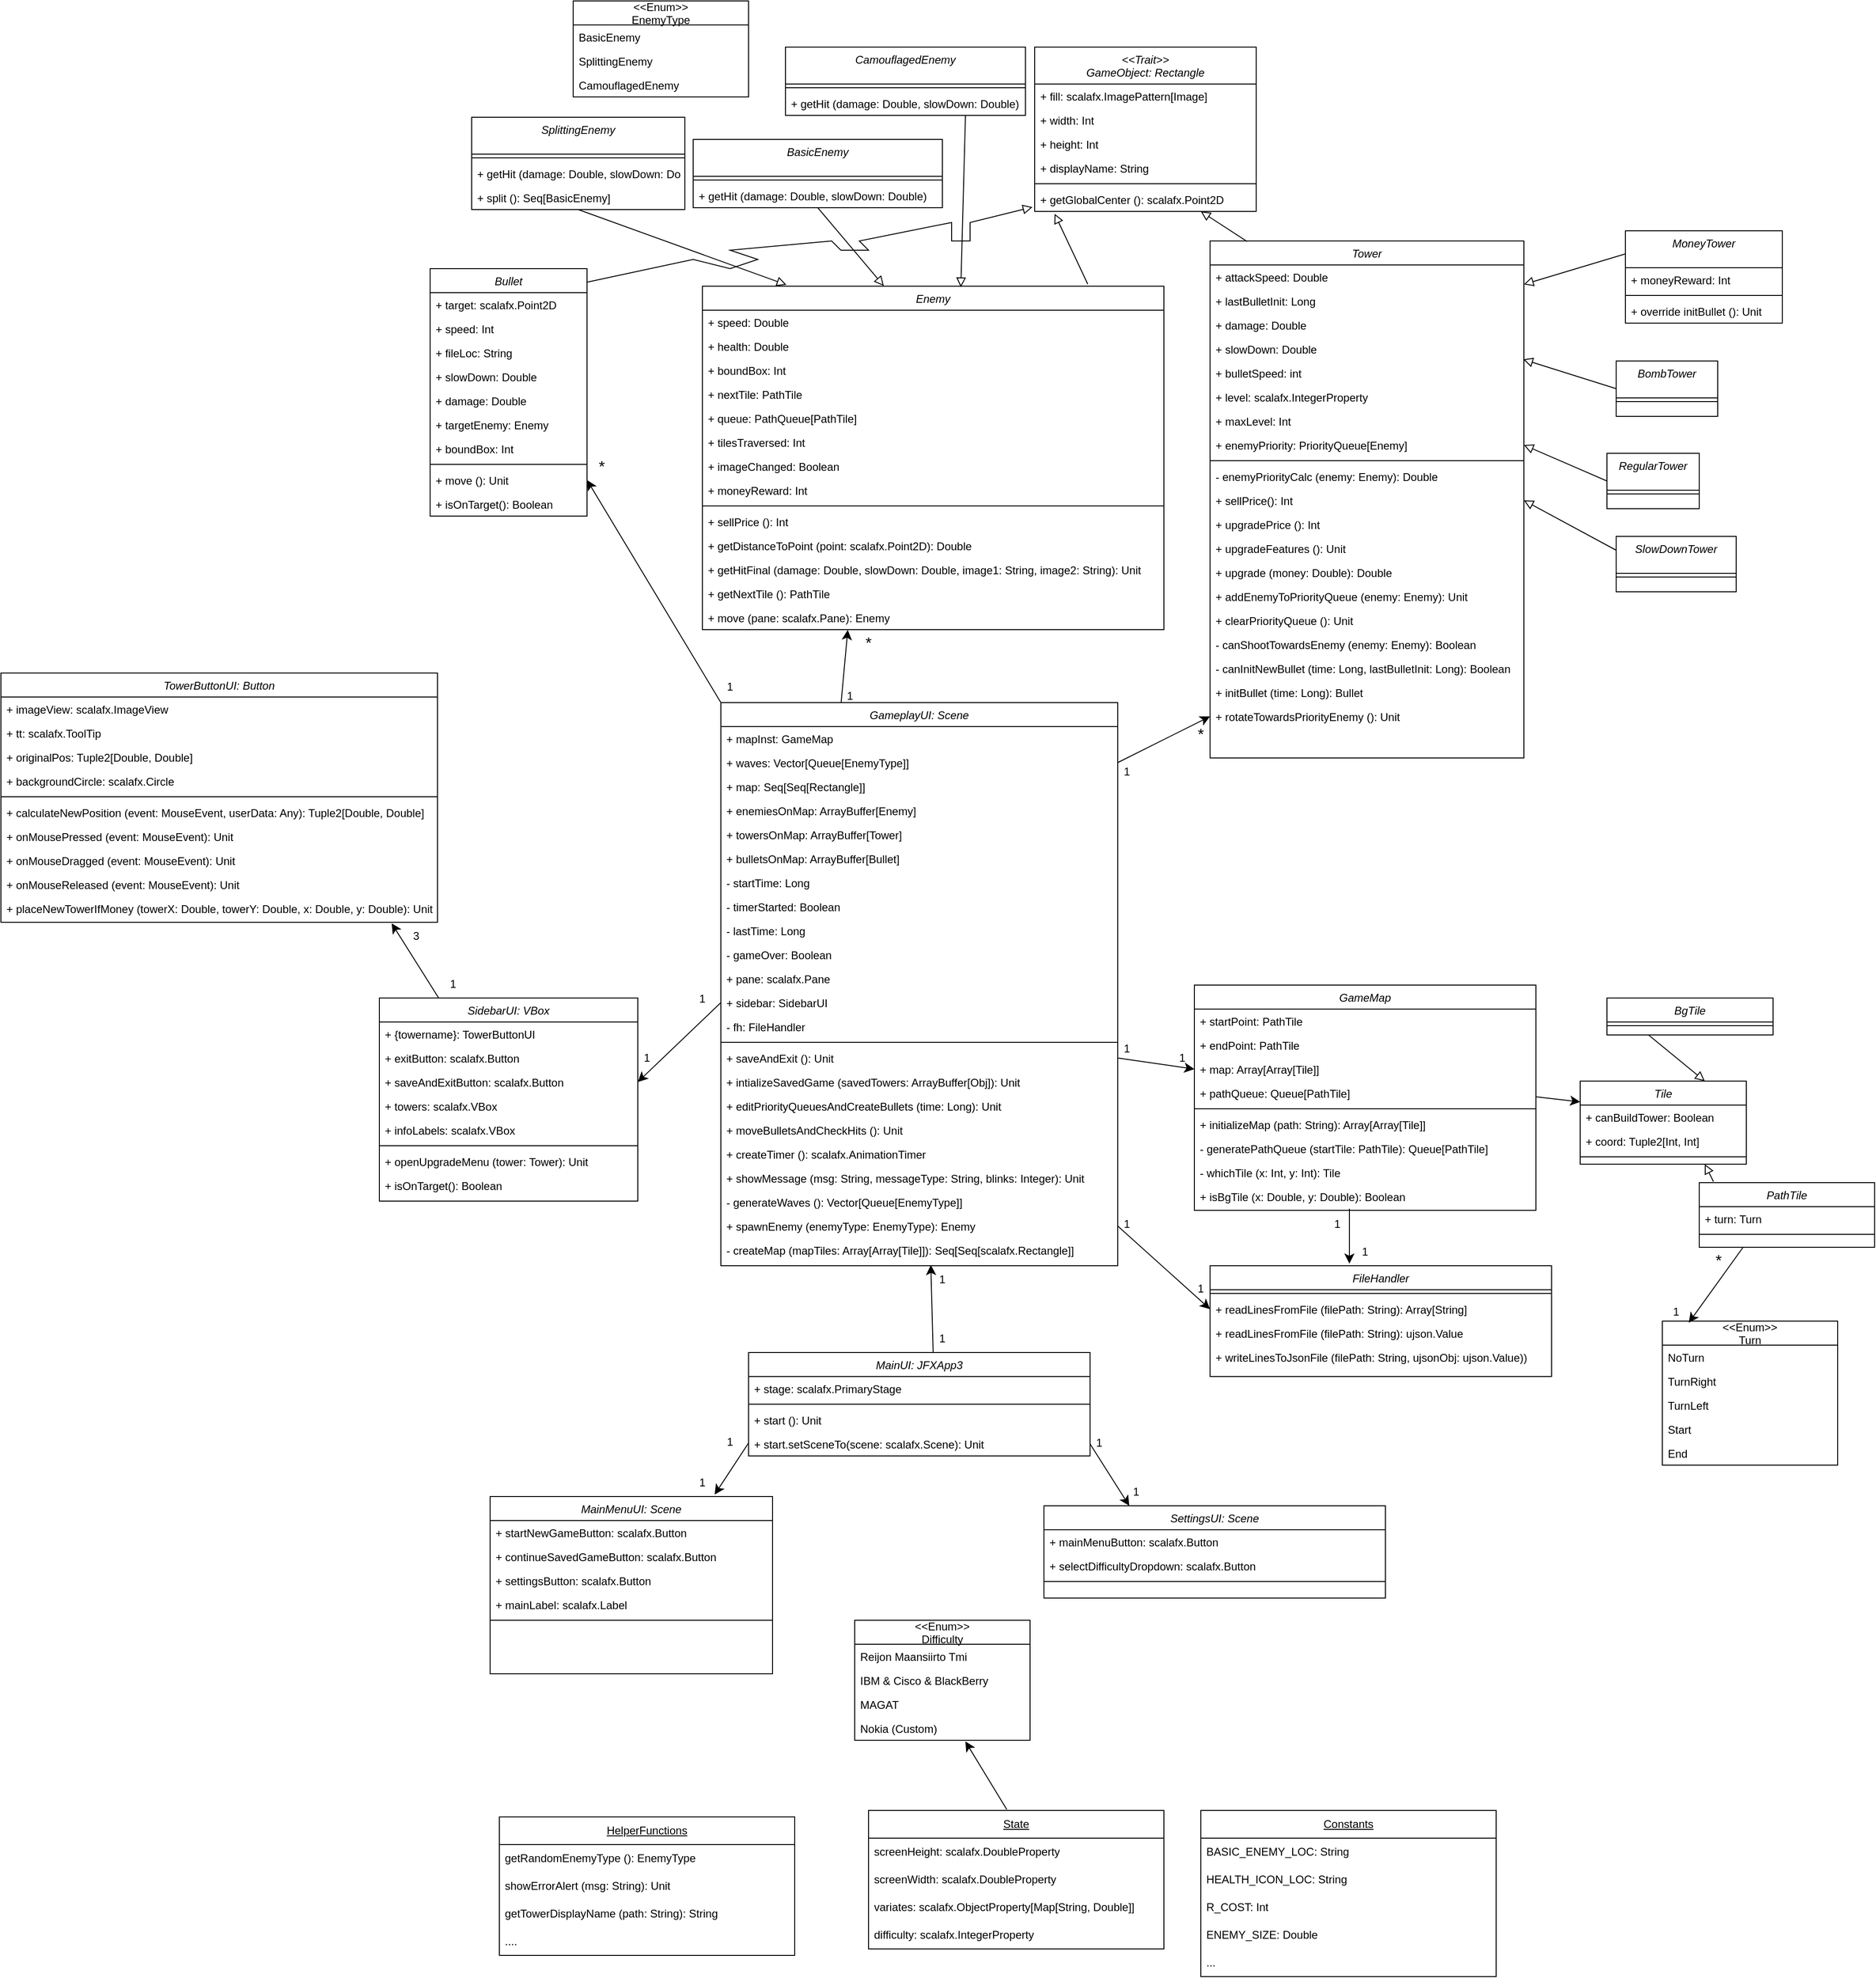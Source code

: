 <mxfile version="21.2.1" type="github">
  <diagram id="C5RBs43oDa-KdzZeNtuy" name="Page-1">
    <mxGraphModel dx="1120" dy="1973" grid="1" gridSize="10" guides="1" tooltips="1" connect="1" arrows="1" fold="1" page="1" pageScale="1" pageWidth="827" pageHeight="1169" math="0" shadow="0">
      <root>
        <mxCell id="WIyWlLk6GJQsqaUBKTNV-0" />
        <mxCell id="WIyWlLk6GJQsqaUBKTNV-1" parent="WIyWlLk6GJQsqaUBKTNV-0" />
        <mxCell id="ZoHBZa0ynNgB3gpXhpH1-0" value="MainUI: JFXApp3" style="swimlane;fontStyle=2;align=center;verticalAlign=top;childLayout=stackLayout;horizontal=1;startSize=26;horizontalStack=0;resizeParent=1;resizeLast=0;collapsible=1;marginBottom=0;rounded=0;shadow=0;strokeWidth=1;" parent="WIyWlLk6GJQsqaUBKTNV-1" vertex="1">
          <mxGeometry x="1400" y="384" width="370" height="112" as="geometry">
            <mxRectangle x="230" y="140" width="160" height="26" as="alternateBounds" />
          </mxGeometry>
        </mxCell>
        <mxCell id="ZoHBZa0ynNgB3gpXhpH1-12" value="+ stage: scalafx.PrimaryStage" style="text;align=left;verticalAlign=top;spacingLeft=4;spacingRight=4;overflow=hidden;rotatable=0;points=[[0,0.5],[1,0.5]];portConstraint=eastwest;" parent="ZoHBZa0ynNgB3gpXhpH1-0" vertex="1">
          <mxGeometry y="26" width="370" height="26" as="geometry" />
        </mxCell>
        <mxCell id="ZoHBZa0ynNgB3gpXhpH1-82" value="" style="endArrow=classic;html=1;rounded=0;entryX=0.795;entryY=-0.011;entryDx=0;entryDy=0;entryPerimeter=0;endSize=8;" parent="ZoHBZa0ynNgB3gpXhpH1-0" target="ZoHBZa0ynNgB3gpXhpH1-40" edge="1">
          <mxGeometry width="50" height="50" relative="1" as="geometry">
            <mxPoint y="98" as="sourcePoint" />
            <mxPoint x="50" y="48" as="targetPoint" />
          </mxGeometry>
        </mxCell>
        <mxCell id="ZoHBZa0ynNgB3gpXhpH1-84" value="" style="endArrow=classic;html=1;rounded=0;entryX=0.529;entryY=1.121;entryDx=0;entryDy=0;endSize=8;exitX=1;exitY=0.5;exitDx=0;exitDy=0;entryPerimeter=0;" parent="ZoHBZa0ynNgB3gpXhpH1-0" target="ZoHBZa0ynNgB3gpXhpH1-74" edge="1">
          <mxGeometry width="50" height="50" relative="1" as="geometry">
            <mxPoint x="200" as="sourcePoint" />
            <mxPoint x="243" y="67" as="targetPoint" />
          </mxGeometry>
        </mxCell>
        <mxCell id="ZoHBZa0ynNgB3gpXhpH1-5" value="" style="line;html=1;strokeWidth=1;align=left;verticalAlign=middle;spacingTop=-1;spacingLeft=3;spacingRight=3;rotatable=0;labelPosition=right;points=[];portConstraint=eastwest;" parent="ZoHBZa0ynNgB3gpXhpH1-0" vertex="1">
          <mxGeometry y="52" width="370" height="8" as="geometry" />
        </mxCell>
        <mxCell id="ZoHBZa0ynNgB3gpXhpH1-16" value="+ start (): Unit" style="text;align=left;verticalAlign=top;spacingLeft=4;spacingRight=4;overflow=hidden;rotatable=0;points=[[0,0.5],[1,0.5]];portConstraint=eastwest;" parent="ZoHBZa0ynNgB3gpXhpH1-0" vertex="1">
          <mxGeometry y="60" width="370" height="26" as="geometry" />
        </mxCell>
        <mxCell id="ZoHBZa0ynNgB3gpXhpH1-17" value="+ start.setSceneTo(scene: scalafx.Scene): Unit" style="text;align=left;verticalAlign=top;spacingLeft=4;spacingRight=4;overflow=hidden;rotatable=0;points=[[0,0.5],[1,0.5]];portConstraint=eastwest;" parent="ZoHBZa0ynNgB3gpXhpH1-0" vertex="1">
          <mxGeometry y="86" width="370" height="26" as="geometry" />
        </mxCell>
        <mxCell id="ZoHBZa0ynNgB3gpXhpH1-19" value="&lt;u&gt;State&lt;/u&gt;" style="swimlane;fontStyle=0;childLayout=stackLayout;horizontal=1;startSize=30;horizontalStack=0;resizeParent=1;resizeParentMax=0;resizeLast=0;collapsible=1;marginBottom=0;whiteSpace=wrap;html=1;" parent="WIyWlLk6GJQsqaUBKTNV-1" vertex="1">
          <mxGeometry x="1530" y="880" width="320" height="150" as="geometry" />
        </mxCell>
        <mxCell id="ZoHBZa0ynNgB3gpXhpH1-20" value="screenHeight: scalafx.DoubleProperty" style="text;strokeColor=none;fillColor=none;align=left;verticalAlign=middle;spacingLeft=4;spacingRight=4;overflow=hidden;points=[[0,0.5],[1,0.5]];portConstraint=eastwest;rotatable=0;whiteSpace=wrap;html=1;" parent="ZoHBZa0ynNgB3gpXhpH1-19" vertex="1">
          <mxGeometry y="30" width="320" height="30" as="geometry" />
        </mxCell>
        <mxCell id="ZoHBZa0ynNgB3gpXhpH1-21" value="screenWidth: scalafx.DoubleProperty" style="text;strokeColor=none;fillColor=none;align=left;verticalAlign=middle;spacingLeft=4;spacingRight=4;overflow=hidden;points=[[0,0.5],[1,0.5]];portConstraint=eastwest;rotatable=0;whiteSpace=wrap;html=1;" parent="ZoHBZa0ynNgB3gpXhpH1-19" vertex="1">
          <mxGeometry y="60" width="320" height="30" as="geometry" />
        </mxCell>
        <mxCell id="ZoHBZa0ynNgB3gpXhpH1-22" value="variates: scalafx.ObjectProperty[Map[String, Double]]" style="text;strokeColor=none;fillColor=none;align=left;verticalAlign=middle;spacingLeft=4;spacingRight=4;overflow=hidden;points=[[0,0.5],[1,0.5]];portConstraint=eastwest;rotatable=0;whiteSpace=wrap;html=1;" parent="ZoHBZa0ynNgB3gpXhpH1-19" vertex="1">
          <mxGeometry y="90" width="320" height="30" as="geometry" />
        </mxCell>
        <mxCell id="ZoHBZa0ynNgB3gpXhpH1-23" value="difficulty: scalafx.IntegerProperty" style="text;strokeColor=none;fillColor=none;align=left;verticalAlign=middle;spacingLeft=4;spacingRight=4;overflow=hidden;points=[[0,0.5],[1,0.5]];portConstraint=eastwest;rotatable=0;whiteSpace=wrap;html=1;" parent="ZoHBZa0ynNgB3gpXhpH1-19" vertex="1">
          <mxGeometry y="120" width="320" height="30" as="geometry" />
        </mxCell>
        <mxCell id="ZoHBZa0ynNgB3gpXhpH1-32" value="GameplayUI: Scene" style="swimlane;fontStyle=2;align=center;verticalAlign=top;childLayout=stackLayout;horizontal=1;startSize=26;horizontalStack=0;resizeParent=1;resizeLast=0;collapsible=1;marginBottom=0;rounded=0;shadow=0;strokeWidth=1;" parent="WIyWlLk6GJQsqaUBKTNV-1" vertex="1">
          <mxGeometry x="1370" y="-320" width="430" height="610" as="geometry">
            <mxRectangle x="230" y="140" width="160" height="26" as="alternateBounds" />
          </mxGeometry>
        </mxCell>
        <mxCell id="ZoHBZa0ynNgB3gpXhpH1-33" value="+ mapInst: GameMap" style="text;align=left;verticalAlign=top;spacingLeft=4;spacingRight=4;overflow=hidden;rotatable=0;points=[[0,0.5],[1,0.5]];portConstraint=eastwest;" parent="ZoHBZa0ynNgB3gpXhpH1-32" vertex="1">
          <mxGeometry y="26" width="430" height="26" as="geometry" />
        </mxCell>
        <mxCell id="ZoHBZa0ynNgB3gpXhpH1-37" value="+ waves: Vector[Queue[EnemyType]]" style="text;align=left;verticalAlign=top;spacingLeft=4;spacingRight=4;overflow=hidden;rotatable=0;points=[[0,0.5],[1,0.5]];portConstraint=eastwest;" parent="ZoHBZa0ynNgB3gpXhpH1-32" vertex="1">
          <mxGeometry y="52" width="430" height="26" as="geometry" />
        </mxCell>
        <mxCell id="ZoHBZa0ynNgB3gpXhpH1-38" value="+ map: Seq[Seq[Rectangle]]" style="text;align=left;verticalAlign=top;spacingLeft=4;spacingRight=4;overflow=hidden;rotatable=0;points=[[0,0.5],[1,0.5]];portConstraint=eastwest;" parent="ZoHBZa0ynNgB3gpXhpH1-32" vertex="1">
          <mxGeometry y="78" width="430" height="26" as="geometry" />
        </mxCell>
        <mxCell id="ZoHBZa0ynNgB3gpXhpH1-39" value="+ enemiesOnMap: ArrayBuffer[Enemy]" style="text;align=left;verticalAlign=top;spacingLeft=4;spacingRight=4;overflow=hidden;rotatable=0;points=[[0,0.5],[1,0.5]];portConstraint=eastwest;" parent="ZoHBZa0ynNgB3gpXhpH1-32" vertex="1">
          <mxGeometry y="104" width="430" height="26" as="geometry" />
        </mxCell>
        <mxCell id="ZoHBZa0ynNgB3gpXhpH1-57" value="+ towersOnMap: ArrayBuffer[Tower]" style="text;align=left;verticalAlign=top;spacingLeft=4;spacingRight=4;overflow=hidden;rotatable=0;points=[[0,0.5],[1,0.5]];portConstraint=eastwest;" parent="ZoHBZa0ynNgB3gpXhpH1-32" vertex="1">
          <mxGeometry y="130" width="430" height="26" as="geometry" />
        </mxCell>
        <mxCell id="ZoHBZa0ynNgB3gpXhpH1-60" value="+ bulletsOnMap: ArrayBuffer[Bullet]" style="text;align=left;verticalAlign=top;spacingLeft=4;spacingRight=4;overflow=hidden;rotatable=0;points=[[0,0.5],[1,0.5]];portConstraint=eastwest;" parent="ZoHBZa0ynNgB3gpXhpH1-32" vertex="1">
          <mxGeometry y="156" width="430" height="26" as="geometry" />
        </mxCell>
        <mxCell id="ZoHBZa0ynNgB3gpXhpH1-61" value="- startTime: Long" style="text;align=left;verticalAlign=top;spacingLeft=4;spacingRight=4;overflow=hidden;rotatable=0;points=[[0,0.5],[1,0.5]];portConstraint=eastwest;" parent="ZoHBZa0ynNgB3gpXhpH1-32" vertex="1">
          <mxGeometry y="182" width="430" height="26" as="geometry" />
        </mxCell>
        <mxCell id="ZoHBZa0ynNgB3gpXhpH1-62" value="- timerStarted: Boolean" style="text;align=left;verticalAlign=top;spacingLeft=4;spacingRight=4;overflow=hidden;rotatable=0;points=[[0,0.5],[1,0.5]];portConstraint=eastwest;" parent="ZoHBZa0ynNgB3gpXhpH1-32" vertex="1">
          <mxGeometry y="208" width="430" height="26" as="geometry" />
        </mxCell>
        <mxCell id="ZoHBZa0ynNgB3gpXhpH1-63" value="- lastTime: Long" style="text;align=left;verticalAlign=top;spacingLeft=4;spacingRight=4;overflow=hidden;rotatable=0;points=[[0,0.5],[1,0.5]];portConstraint=eastwest;" parent="ZoHBZa0ynNgB3gpXhpH1-32" vertex="1">
          <mxGeometry y="234" width="430" height="26" as="geometry" />
        </mxCell>
        <mxCell id="ZoHBZa0ynNgB3gpXhpH1-64" value="- gameOver: Boolean" style="text;align=left;verticalAlign=top;spacingLeft=4;spacingRight=4;overflow=hidden;rotatable=0;points=[[0,0.5],[1,0.5]];portConstraint=eastwest;" parent="ZoHBZa0ynNgB3gpXhpH1-32" vertex="1">
          <mxGeometry y="260" width="430" height="26" as="geometry" />
        </mxCell>
        <mxCell id="ZoHBZa0ynNgB3gpXhpH1-65" value="+ pane: scalafx.Pane" style="text;align=left;verticalAlign=top;spacingLeft=4;spacingRight=4;overflow=hidden;rotatable=0;points=[[0,0.5],[1,0.5]];portConstraint=eastwest;" parent="ZoHBZa0ynNgB3gpXhpH1-32" vertex="1">
          <mxGeometry y="286" width="430" height="26" as="geometry" />
        </mxCell>
        <mxCell id="ZoHBZa0ynNgB3gpXhpH1-66" value="+ sidebar: SidebarUI" style="text;align=left;verticalAlign=top;spacingLeft=4;spacingRight=4;overflow=hidden;rotatable=0;points=[[0,0.5],[1,0.5]];portConstraint=eastwest;" parent="ZoHBZa0ynNgB3gpXhpH1-32" vertex="1">
          <mxGeometry y="312" width="430" height="26" as="geometry" />
        </mxCell>
        <mxCell id="ZoHBZa0ynNgB3gpXhpH1-94" value="- fh: FileHandler" style="text;align=left;verticalAlign=top;spacingLeft=4;spacingRight=4;overflow=hidden;rotatable=0;points=[[0,0.5],[1,0.5]];portConstraint=eastwest;" parent="ZoHBZa0ynNgB3gpXhpH1-32" vertex="1">
          <mxGeometry y="338" width="430" height="26" as="geometry" />
        </mxCell>
        <mxCell id="ZoHBZa0ynNgB3gpXhpH1-34" value="" style="line;html=1;strokeWidth=1;align=left;verticalAlign=middle;spacingTop=-1;spacingLeft=3;spacingRight=3;rotatable=0;labelPosition=right;points=[];portConstraint=eastwest;" parent="ZoHBZa0ynNgB3gpXhpH1-32" vertex="1">
          <mxGeometry y="364" width="430" height="8" as="geometry" />
        </mxCell>
        <mxCell id="ZoHBZa0ynNgB3gpXhpH1-35" value="+ saveAndExit (): Unit" style="text;align=left;verticalAlign=top;spacingLeft=4;spacingRight=4;overflow=hidden;rotatable=0;points=[[0,0.5],[1,0.5]];portConstraint=eastwest;" parent="ZoHBZa0ynNgB3gpXhpH1-32" vertex="1">
          <mxGeometry y="372" width="430" height="26" as="geometry" />
        </mxCell>
        <mxCell id="ZoHBZa0ynNgB3gpXhpH1-36" value="+ intializeSavedGame (savedTowers: ArrayBuffer[Obj]): Unit" style="text;align=left;verticalAlign=top;spacingLeft=4;spacingRight=4;overflow=hidden;rotatable=0;points=[[0,0.5],[1,0.5]];portConstraint=eastwest;" parent="ZoHBZa0ynNgB3gpXhpH1-32" vertex="1">
          <mxGeometry y="398" width="430" height="26" as="geometry" />
        </mxCell>
        <mxCell id="ZoHBZa0ynNgB3gpXhpH1-68" value="+ editPriorityQueuesAndCreateBullets (time: Long): Unit" style="text;align=left;verticalAlign=top;spacingLeft=4;spacingRight=4;overflow=hidden;rotatable=0;points=[[0,0.5],[1,0.5]];portConstraint=eastwest;" parent="ZoHBZa0ynNgB3gpXhpH1-32" vertex="1">
          <mxGeometry y="424" width="430" height="26" as="geometry" />
        </mxCell>
        <mxCell id="ZoHBZa0ynNgB3gpXhpH1-69" value="+ moveBulletsAndCheckHits (): Unit" style="text;align=left;verticalAlign=top;spacingLeft=4;spacingRight=4;overflow=hidden;rotatable=0;points=[[0,0.5],[1,0.5]];portConstraint=eastwest;" parent="ZoHBZa0ynNgB3gpXhpH1-32" vertex="1">
          <mxGeometry y="450" width="430" height="26" as="geometry" />
        </mxCell>
        <mxCell id="ZoHBZa0ynNgB3gpXhpH1-70" value="+ createTimer (): scalafx.AnimationTimer" style="text;align=left;verticalAlign=top;spacingLeft=4;spacingRight=4;overflow=hidden;rotatable=0;points=[[0,0.5],[1,0.5]];portConstraint=eastwest;" parent="ZoHBZa0ynNgB3gpXhpH1-32" vertex="1">
          <mxGeometry y="476" width="430" height="26" as="geometry" />
        </mxCell>
        <mxCell id="ZoHBZa0ynNgB3gpXhpH1-71" value="+ showMessage (msg: String, messageType: String, blinks: Integer): Unit" style="text;align=left;verticalAlign=top;spacingLeft=4;spacingRight=4;overflow=hidden;rotatable=0;points=[[0,0.5],[1,0.5]];portConstraint=eastwest;" parent="ZoHBZa0ynNgB3gpXhpH1-32" vertex="1">
          <mxGeometry y="502" width="430" height="26" as="geometry" />
        </mxCell>
        <mxCell id="ZoHBZa0ynNgB3gpXhpH1-72" value="- generateWaves (): Vector[Queue[EnemyType]]" style="text;align=left;verticalAlign=top;spacingLeft=4;spacingRight=4;overflow=hidden;rotatable=0;points=[[0,0.5],[1,0.5]];portConstraint=eastwest;" parent="ZoHBZa0ynNgB3gpXhpH1-32" vertex="1">
          <mxGeometry y="528" width="430" height="26" as="geometry" />
        </mxCell>
        <mxCell id="ZoHBZa0ynNgB3gpXhpH1-73" value="+ spawnEnemy (enemyType: EnemyType): Enemy" style="text;align=left;verticalAlign=top;spacingLeft=4;spacingRight=4;overflow=hidden;rotatable=0;points=[[0,0.5],[1,0.5]];portConstraint=eastwest;" parent="ZoHBZa0ynNgB3gpXhpH1-32" vertex="1">
          <mxGeometry y="554" width="430" height="26" as="geometry" />
        </mxCell>
        <mxCell id="ZoHBZa0ynNgB3gpXhpH1-74" value="- createMap (mapTiles: Array[Array[Tile]]): Seq[Seq[scalafx.Rectangle]]" style="text;align=left;verticalAlign=top;spacingLeft=4;spacingRight=4;overflow=hidden;rotatable=0;points=[[0,0.5],[1,0.5]];portConstraint=eastwest;" parent="ZoHBZa0ynNgB3gpXhpH1-32" vertex="1">
          <mxGeometry y="580" width="430" height="26" as="geometry" />
        </mxCell>
        <mxCell id="ZoHBZa0ynNgB3gpXhpH1-40" value="MainMenuUI: Scene" style="swimlane;fontStyle=2;align=center;verticalAlign=top;childLayout=stackLayout;horizontal=1;startSize=26;horizontalStack=0;resizeParent=1;resizeLast=0;collapsible=1;marginBottom=0;rounded=0;shadow=0;strokeWidth=1;" parent="WIyWlLk6GJQsqaUBKTNV-1" vertex="1">
          <mxGeometry x="1120" y="540" width="306" height="192" as="geometry">
            <mxRectangle x="230" y="140" width="160" height="26" as="alternateBounds" />
          </mxGeometry>
        </mxCell>
        <mxCell id="ZoHBZa0ynNgB3gpXhpH1-41" value="+ startNewGameButton: scalafx.Button" style="text;align=left;verticalAlign=top;spacingLeft=4;spacingRight=4;overflow=hidden;rotatable=0;points=[[0,0.5],[1,0.5]];portConstraint=eastwest;" parent="ZoHBZa0ynNgB3gpXhpH1-40" vertex="1">
          <mxGeometry y="26" width="306" height="26" as="geometry" />
        </mxCell>
        <mxCell id="ZoHBZa0ynNgB3gpXhpH1-42" value="+ continueSavedGameButton: scalafx.Button" style="text;align=left;verticalAlign=top;spacingLeft=4;spacingRight=4;overflow=hidden;rotatable=0;points=[[0,0.5],[1,0.5]];portConstraint=eastwest;" parent="ZoHBZa0ynNgB3gpXhpH1-40" vertex="1">
          <mxGeometry y="52" width="306" height="26" as="geometry" />
        </mxCell>
        <mxCell id="ZoHBZa0ynNgB3gpXhpH1-43" value="+ settingsButton: scalafx.Button" style="text;align=left;verticalAlign=top;spacingLeft=4;spacingRight=4;overflow=hidden;rotatable=0;points=[[0,0.5],[1,0.5]];portConstraint=eastwest;" parent="ZoHBZa0ynNgB3gpXhpH1-40" vertex="1">
          <mxGeometry y="78" width="306" height="26" as="geometry" />
        </mxCell>
        <mxCell id="ZoHBZa0ynNgB3gpXhpH1-44" value="+ mainLabel: scalafx.Label" style="text;align=left;verticalAlign=top;spacingLeft=4;spacingRight=4;overflow=hidden;rotatable=0;points=[[0,0.5],[1,0.5]];portConstraint=eastwest;" parent="ZoHBZa0ynNgB3gpXhpH1-40" vertex="1">
          <mxGeometry y="104" width="306" height="26" as="geometry" />
        </mxCell>
        <mxCell id="ZoHBZa0ynNgB3gpXhpH1-45" value="" style="line;html=1;strokeWidth=1;align=left;verticalAlign=middle;spacingTop=-1;spacingLeft=3;spacingRight=3;rotatable=0;labelPosition=right;points=[];portConstraint=eastwest;" parent="ZoHBZa0ynNgB3gpXhpH1-40" vertex="1">
          <mxGeometry y="130" width="306" height="8" as="geometry" />
        </mxCell>
        <mxCell id="ZoHBZa0ynNgB3gpXhpH1-48" value="SettingsUI: Scene" style="swimlane;fontStyle=2;align=center;verticalAlign=top;childLayout=stackLayout;horizontal=1;startSize=26;horizontalStack=0;resizeParent=1;resizeLast=0;collapsible=1;marginBottom=0;rounded=0;shadow=0;strokeWidth=1;" parent="WIyWlLk6GJQsqaUBKTNV-1" vertex="1">
          <mxGeometry x="1720" y="550" width="370" height="100" as="geometry">
            <mxRectangle x="230" y="140" width="160" height="26" as="alternateBounds" />
          </mxGeometry>
        </mxCell>
        <mxCell id="ZoHBZa0ynNgB3gpXhpH1-49" value="+ mainMenuButton: scalafx.Button" style="text;align=left;verticalAlign=top;spacingLeft=4;spacingRight=4;overflow=hidden;rotatable=0;points=[[0,0.5],[1,0.5]];portConstraint=eastwest;" parent="ZoHBZa0ynNgB3gpXhpH1-48" vertex="1">
          <mxGeometry y="26" width="370" height="26" as="geometry" />
        </mxCell>
        <mxCell id="ZoHBZa0ynNgB3gpXhpH1-56" value="+ selectDifficultyDropdown: scalafx.Button" style="text;align=left;verticalAlign=top;spacingLeft=4;spacingRight=4;overflow=hidden;rotatable=0;points=[[0,0.5],[1,0.5]];portConstraint=eastwest;" parent="ZoHBZa0ynNgB3gpXhpH1-48" vertex="1">
          <mxGeometry y="52" width="370" height="26" as="geometry" />
        </mxCell>
        <mxCell id="ZoHBZa0ynNgB3gpXhpH1-53" value="" style="line;html=1;strokeWidth=1;align=left;verticalAlign=middle;spacingTop=-1;spacingLeft=3;spacingRight=3;rotatable=0;labelPosition=right;points=[];portConstraint=eastwest;" parent="ZoHBZa0ynNgB3gpXhpH1-48" vertex="1">
          <mxGeometry y="78" width="370" height="8" as="geometry" />
        </mxCell>
        <mxCell id="ZoHBZa0ynNgB3gpXhpH1-83" value="" style="endArrow=classic;html=1;rounded=0;entryX=0.25;entryY=0;entryDx=0;entryDy=0;endSize=8;exitX=1;exitY=0.5;exitDx=0;exitDy=0;" parent="WIyWlLk6GJQsqaUBKTNV-1" source="ZoHBZa0ynNgB3gpXhpH1-17" target="ZoHBZa0ynNgB3gpXhpH1-48" edge="1">
          <mxGeometry width="50" height="50" relative="1" as="geometry">
            <mxPoint x="1770" y="496" as="sourcePoint" />
            <mxPoint x="1720" y="554" as="targetPoint" />
          </mxGeometry>
        </mxCell>
        <mxCell id="ZoHBZa0ynNgB3gpXhpH1-85" value="FileHandler" style="swimlane;fontStyle=2;align=center;verticalAlign=top;childLayout=stackLayout;horizontal=1;startSize=26;horizontalStack=0;resizeParent=1;resizeLast=0;collapsible=1;marginBottom=0;rounded=0;shadow=0;strokeWidth=1;" parent="WIyWlLk6GJQsqaUBKTNV-1" vertex="1">
          <mxGeometry x="1900" y="290" width="370" height="120" as="geometry">
            <mxRectangle x="230" y="140" width="160" height="26" as="alternateBounds" />
          </mxGeometry>
        </mxCell>
        <mxCell id="ZoHBZa0ynNgB3gpXhpH1-90" value="" style="line;html=1;strokeWidth=1;align=left;verticalAlign=middle;spacingTop=-1;spacingLeft=3;spacingRight=3;rotatable=0;labelPosition=right;points=[];portConstraint=eastwest;" parent="ZoHBZa0ynNgB3gpXhpH1-85" vertex="1">
          <mxGeometry y="26" width="370" height="8" as="geometry" />
        </mxCell>
        <mxCell id="ZoHBZa0ynNgB3gpXhpH1-91" value="+ readLinesFromFile (filePath: String): Array[String]" style="text;align=left;verticalAlign=top;spacingLeft=4;spacingRight=4;overflow=hidden;rotatable=0;points=[[0,0.5],[1,0.5]];portConstraint=eastwest;" parent="ZoHBZa0ynNgB3gpXhpH1-85" vertex="1">
          <mxGeometry y="34" width="370" height="26" as="geometry" />
        </mxCell>
        <mxCell id="ZoHBZa0ynNgB3gpXhpH1-92" value="+ readLinesFromFile (filePath: String): ujson.Value" style="text;align=left;verticalAlign=top;spacingLeft=4;spacingRight=4;overflow=hidden;rotatable=0;points=[[0,0.5],[1,0.5]];portConstraint=eastwest;" parent="ZoHBZa0ynNgB3gpXhpH1-85" vertex="1">
          <mxGeometry y="60" width="370" height="26" as="geometry" />
        </mxCell>
        <mxCell id="ZoHBZa0ynNgB3gpXhpH1-93" value="+ writeLinesToJsonFile (filePath: String, ujsonObj: ujson.Value))" style="text;align=left;verticalAlign=top;spacingLeft=4;spacingRight=4;overflow=hidden;rotatable=0;points=[[0,0.5],[1,0.5]];portConstraint=eastwest;" parent="ZoHBZa0ynNgB3gpXhpH1-85" vertex="1">
          <mxGeometry y="86" width="370" height="26" as="geometry" />
        </mxCell>
        <mxCell id="ZoHBZa0ynNgB3gpXhpH1-95" value="" style="endArrow=classic;html=1;rounded=0;entryX=0;entryY=0.5;entryDx=0;entryDy=0;endSize=8;exitX=1;exitY=0.5;exitDx=0;exitDy=0;" parent="WIyWlLk6GJQsqaUBKTNV-1" source="ZoHBZa0ynNgB3gpXhpH1-73" target="ZoHBZa0ynNgB3gpXhpH1-91" edge="1">
          <mxGeometry width="50" height="50" relative="1" as="geometry">
            <mxPoint x="1810" y="272.5" as="sourcePoint" />
            <mxPoint x="1853" y="339.5" as="targetPoint" />
          </mxGeometry>
        </mxCell>
        <mxCell id="ZoHBZa0ynNgB3gpXhpH1-96" value="GameMap" style="swimlane;fontStyle=2;align=center;verticalAlign=top;childLayout=stackLayout;horizontal=1;startSize=26;horizontalStack=0;resizeParent=1;resizeLast=0;collapsible=1;marginBottom=0;rounded=0;shadow=0;strokeWidth=1;" parent="WIyWlLk6GJQsqaUBKTNV-1" vertex="1">
          <mxGeometry x="1883" y="-14" width="370" height="244" as="geometry">
            <mxRectangle x="230" y="140" width="160" height="26" as="alternateBounds" />
          </mxGeometry>
        </mxCell>
        <mxCell id="ZoHBZa0ynNgB3gpXhpH1-97" value="+ startPoint: PathTile" style="text;align=left;verticalAlign=top;spacingLeft=4;spacingRight=4;overflow=hidden;rotatable=0;points=[[0,0.5],[1,0.5]];portConstraint=eastwest;" parent="ZoHBZa0ynNgB3gpXhpH1-96" vertex="1">
          <mxGeometry y="26" width="370" height="26" as="geometry" />
        </mxCell>
        <mxCell id="ZoHBZa0ynNgB3gpXhpH1-98" value="+ endPoint: PathTile" style="text;align=left;verticalAlign=top;spacingLeft=4;spacingRight=4;overflow=hidden;rotatable=0;points=[[0,0.5],[1,0.5]];portConstraint=eastwest;" parent="ZoHBZa0ynNgB3gpXhpH1-96" vertex="1">
          <mxGeometry y="52" width="370" height="26" as="geometry" />
        </mxCell>
        <mxCell id="ZoHBZa0ynNgB3gpXhpH1-100" value="+ map: Array[Array[Tile]]" style="text;align=left;verticalAlign=top;spacingLeft=4;spacingRight=4;overflow=hidden;rotatable=0;points=[[0,0.5],[1,0.5]];portConstraint=eastwest;" parent="ZoHBZa0ynNgB3gpXhpH1-96" vertex="1">
          <mxGeometry y="78" width="370" height="26" as="geometry" />
        </mxCell>
        <mxCell id="ZoHBZa0ynNgB3gpXhpH1-126" value="" style="endArrow=classic;html=1;rounded=0;entryX=0;entryY=0.25;entryDx=0;entryDy=0;endSize=8;exitX=0.454;exitY=1.01;exitDx=0;exitDy=0;exitPerimeter=0;endFill=1;" parent="ZoHBZa0ynNgB3gpXhpH1-96" target="ZoHBZa0ynNgB3gpXhpH1-108" edge="1">
          <mxGeometry width="50" height="50" relative="1" as="geometry">
            <mxPoint x="370" y="121" as="sourcePoint" />
            <mxPoint x="310" y="104" as="targetPoint" />
          </mxGeometry>
        </mxCell>
        <mxCell id="ZoHBZa0ynNgB3gpXhpH1-101" value="+ pathQueue: Queue[PathTile]" style="text;align=left;verticalAlign=top;spacingLeft=4;spacingRight=4;overflow=hidden;rotatable=0;points=[[0,0.5],[1,0.5]];portConstraint=eastwest;" parent="ZoHBZa0ynNgB3gpXhpH1-96" vertex="1">
          <mxGeometry y="104" width="370" height="26" as="geometry" />
        </mxCell>
        <mxCell id="ZoHBZa0ynNgB3gpXhpH1-99" value="" style="line;html=1;strokeWidth=1;align=left;verticalAlign=middle;spacingTop=-1;spacingLeft=3;spacingRight=3;rotatable=0;labelPosition=right;points=[];portConstraint=eastwest;" parent="ZoHBZa0ynNgB3gpXhpH1-96" vertex="1">
          <mxGeometry y="130" width="370" height="8" as="geometry" />
        </mxCell>
        <mxCell id="ZoHBZa0ynNgB3gpXhpH1-102" value="+ initializeMap (path: String): Array[Array[Tile]]" style="text;align=left;verticalAlign=top;spacingLeft=4;spacingRight=4;overflow=hidden;rotatable=0;points=[[0,0.5],[1,0.5]];portConstraint=eastwest;" parent="ZoHBZa0ynNgB3gpXhpH1-96" vertex="1">
          <mxGeometry y="138" width="370" height="26" as="geometry" />
        </mxCell>
        <mxCell id="ZoHBZa0ynNgB3gpXhpH1-103" value="- generatePathQueue (startTile: PathTile): Queue[PathTile]" style="text;align=left;verticalAlign=top;spacingLeft=4;spacingRight=4;overflow=hidden;rotatable=0;points=[[0,0.5],[1,0.5]];portConstraint=eastwest;" parent="ZoHBZa0ynNgB3gpXhpH1-96" vertex="1">
          <mxGeometry y="164" width="370" height="26" as="geometry" />
        </mxCell>
        <mxCell id="ZoHBZa0ynNgB3gpXhpH1-104" value="- whichTile (x: Int, y: Int): Tile" style="text;align=left;verticalAlign=top;spacingLeft=4;spacingRight=4;overflow=hidden;rotatable=0;points=[[0,0.5],[1,0.5]];portConstraint=eastwest;" parent="ZoHBZa0ynNgB3gpXhpH1-96" vertex="1">
          <mxGeometry y="190" width="370" height="26" as="geometry" />
        </mxCell>
        <mxCell id="ZoHBZa0ynNgB3gpXhpH1-105" value="+ isBgTile (x: Double, y: Double): Boolean" style="text;align=left;verticalAlign=top;spacingLeft=4;spacingRight=4;overflow=hidden;rotatable=0;points=[[0,0.5],[1,0.5]];portConstraint=eastwest;" parent="ZoHBZa0ynNgB3gpXhpH1-96" vertex="1">
          <mxGeometry y="216" width="370" height="26" as="geometry" />
        </mxCell>
        <mxCell id="ZoHBZa0ynNgB3gpXhpH1-107" value="" style="endArrow=classic;html=1;rounded=0;entryX=0.408;entryY=-0.019;entryDx=0;entryDy=0;endSize=8;exitX=0.454;exitY=1.01;exitDx=0;exitDy=0;entryPerimeter=0;exitPerimeter=0;" parent="WIyWlLk6GJQsqaUBKTNV-1" source="ZoHBZa0ynNgB3gpXhpH1-105" target="ZoHBZa0ynNgB3gpXhpH1-85" edge="1">
          <mxGeometry width="50" height="50" relative="1" as="geometry">
            <mxPoint x="2040" y="200" as="sourcePoint" />
            <mxPoint x="2130" y="238" as="targetPoint" />
          </mxGeometry>
        </mxCell>
        <mxCell id="ZoHBZa0ynNgB3gpXhpH1-108" value="Tile" style="swimlane;fontStyle=2;align=center;verticalAlign=top;childLayout=stackLayout;horizontal=1;startSize=26;horizontalStack=0;resizeParent=1;resizeLast=0;collapsible=1;marginBottom=0;rounded=0;shadow=0;strokeWidth=1;" parent="WIyWlLk6GJQsqaUBKTNV-1" vertex="1">
          <mxGeometry x="2301" y="90" width="180" height="90" as="geometry">
            <mxRectangle x="230" y="140" width="160" height="26" as="alternateBounds" />
          </mxGeometry>
        </mxCell>
        <mxCell id="ZoHBZa0ynNgB3gpXhpH1-109" value="+ canBuildTower: Boolean" style="text;align=left;verticalAlign=top;spacingLeft=4;spacingRight=4;overflow=hidden;rotatable=0;points=[[0,0.5],[1,0.5]];portConstraint=eastwest;" parent="ZoHBZa0ynNgB3gpXhpH1-108" vertex="1">
          <mxGeometry y="26" width="180" height="26" as="geometry" />
        </mxCell>
        <mxCell id="ZoHBZa0ynNgB3gpXhpH1-110" value="+ coord: Tuple2[Int, Int]" style="text;align=left;verticalAlign=top;spacingLeft=4;spacingRight=4;overflow=hidden;rotatable=0;points=[[0,0.5],[1,0.5]];portConstraint=eastwest;" parent="ZoHBZa0ynNgB3gpXhpH1-108" vertex="1">
          <mxGeometry y="52" width="180" height="26" as="geometry" />
        </mxCell>
        <mxCell id="ZoHBZa0ynNgB3gpXhpH1-111" value="" style="line;html=1;strokeWidth=1;align=left;verticalAlign=middle;spacingTop=-1;spacingLeft=3;spacingRight=3;rotatable=0;labelPosition=right;points=[];portConstraint=eastwest;" parent="ZoHBZa0ynNgB3gpXhpH1-108" vertex="1">
          <mxGeometry y="78" width="180" height="8" as="geometry" />
        </mxCell>
        <mxCell id="ZoHBZa0ynNgB3gpXhpH1-116" value="PathTile" style="swimlane;fontStyle=2;align=center;verticalAlign=top;childLayout=stackLayout;horizontal=1;startSize=26;horizontalStack=0;resizeParent=1;resizeLast=0;collapsible=1;marginBottom=0;rounded=0;shadow=0;strokeWidth=1;" parent="WIyWlLk6GJQsqaUBKTNV-1" vertex="1">
          <mxGeometry x="2430" y="200" width="190" height="70" as="geometry">
            <mxRectangle x="230" y="140" width="160" height="26" as="alternateBounds" />
          </mxGeometry>
        </mxCell>
        <mxCell id="ZoHBZa0ynNgB3gpXhpH1-124" value="+ turn: Turn" style="text;align=left;verticalAlign=top;spacingLeft=4;spacingRight=4;overflow=hidden;rotatable=0;points=[[0,0.5],[1,0.5]];portConstraint=eastwest;" parent="ZoHBZa0ynNgB3gpXhpH1-116" vertex="1">
          <mxGeometry y="26" width="190" height="26" as="geometry" />
        </mxCell>
        <mxCell id="ZoHBZa0ynNgB3gpXhpH1-119" value="" style="line;html=1;strokeWidth=1;align=left;verticalAlign=middle;spacingTop=-1;spacingLeft=3;spacingRight=3;rotatable=0;labelPosition=right;points=[];portConstraint=eastwest;" parent="ZoHBZa0ynNgB3gpXhpH1-116" vertex="1">
          <mxGeometry y="52" width="190" height="8" as="geometry" />
        </mxCell>
        <mxCell id="ZoHBZa0ynNgB3gpXhpH1-120" value="BgTile" style="swimlane;fontStyle=2;align=center;verticalAlign=top;childLayout=stackLayout;horizontal=1;startSize=26;horizontalStack=0;resizeParent=1;resizeLast=0;collapsible=1;marginBottom=0;rounded=0;shadow=0;strokeWidth=1;" parent="WIyWlLk6GJQsqaUBKTNV-1" vertex="1">
          <mxGeometry x="2330" width="180" height="40" as="geometry">
            <mxRectangle x="230" y="140" width="160" height="26" as="alternateBounds" />
          </mxGeometry>
        </mxCell>
        <mxCell id="ZoHBZa0ynNgB3gpXhpH1-123" value="" style="line;html=1;strokeWidth=1;align=left;verticalAlign=middle;spacingTop=-1;spacingLeft=3;spacingRight=3;rotatable=0;labelPosition=right;points=[];portConstraint=eastwest;" parent="ZoHBZa0ynNgB3gpXhpH1-120" vertex="1">
          <mxGeometry y="26" width="180" height="8" as="geometry" />
        </mxCell>
        <mxCell id="ZoHBZa0ynNgB3gpXhpH1-127" value="" style="endArrow=block;html=1;rounded=0;entryX=0.75;entryY=0;entryDx=0;entryDy=0;endSize=8;exitX=0.25;exitY=1;exitDx=0;exitDy=0;endFill=0;" parent="WIyWlLk6GJQsqaUBKTNV-1" source="ZoHBZa0ynNgB3gpXhpH1-120" target="ZoHBZa0ynNgB3gpXhpH1-108" edge="1">
          <mxGeometry width="50" height="50" relative="1" as="geometry">
            <mxPoint x="2560" y="90" as="sourcePoint" />
            <mxPoint x="2500" y="73" as="targetPoint" />
          </mxGeometry>
        </mxCell>
        <mxCell id="ZoHBZa0ynNgB3gpXhpH1-128" value="&lt;&lt;Enum&gt;&gt;&#xa;Turn" style="swimlane;fontStyle=0;childLayout=stackLayout;horizontal=1;startSize=26;fillColor=none;horizontalStack=0;resizeParent=1;resizeParentMax=0;resizeLast=0;collapsible=1;marginBottom=0;" parent="WIyWlLk6GJQsqaUBKTNV-1" vertex="1">
          <mxGeometry x="2390" y="350" width="190" height="156" as="geometry" />
        </mxCell>
        <mxCell id="ZoHBZa0ynNgB3gpXhpH1-129" value="NoTurn" style="text;strokeColor=none;fillColor=none;align=left;verticalAlign=top;spacingLeft=4;spacingRight=4;overflow=hidden;rotatable=0;points=[[0,0.5],[1,0.5]];portConstraint=eastwest;" parent="ZoHBZa0ynNgB3gpXhpH1-128" vertex="1">
          <mxGeometry y="26" width="190" height="26" as="geometry" />
        </mxCell>
        <mxCell id="ZoHBZa0ynNgB3gpXhpH1-130" value="TurnRight" style="text;strokeColor=none;fillColor=none;align=left;verticalAlign=top;spacingLeft=4;spacingRight=4;overflow=hidden;rotatable=0;points=[[0,0.5],[1,0.5]];portConstraint=eastwest;" parent="ZoHBZa0ynNgB3gpXhpH1-128" vertex="1">
          <mxGeometry y="52" width="190" height="26" as="geometry" />
        </mxCell>
        <mxCell id="ZoHBZa0ynNgB3gpXhpH1-131" value="TurnLeft" style="text;strokeColor=none;fillColor=none;align=left;verticalAlign=top;spacingLeft=4;spacingRight=4;overflow=hidden;rotatable=0;points=[[0,0.5],[1,0.5]];portConstraint=eastwest;" parent="ZoHBZa0ynNgB3gpXhpH1-128" vertex="1">
          <mxGeometry y="78" width="190" height="26" as="geometry" />
        </mxCell>
        <mxCell id="ZoHBZa0ynNgB3gpXhpH1-133" value="Start" style="text;strokeColor=none;fillColor=none;align=left;verticalAlign=top;spacingLeft=4;spacingRight=4;overflow=hidden;rotatable=0;points=[[0,0.5],[1,0.5]];portConstraint=eastwest;" parent="ZoHBZa0ynNgB3gpXhpH1-128" vertex="1">
          <mxGeometry y="104" width="190" height="26" as="geometry" />
        </mxCell>
        <mxCell id="ZoHBZa0ynNgB3gpXhpH1-134" value="End" style="text;strokeColor=none;fillColor=none;align=left;verticalAlign=top;spacingLeft=4;spacingRight=4;overflow=hidden;rotatable=0;points=[[0,0.5],[1,0.5]];portConstraint=eastwest;" parent="ZoHBZa0ynNgB3gpXhpH1-128" vertex="1">
          <mxGeometry y="130" width="190" height="26" as="geometry" />
        </mxCell>
        <mxCell id="ZoHBZa0ynNgB3gpXhpH1-132" value="" style="endArrow=classic;html=1;rounded=0;entryX=0.151;entryY=0.011;entryDx=0;entryDy=0;endSize=8;exitX=0.25;exitY=1;exitDx=0;exitDy=0;endFill=1;entryPerimeter=0;" parent="WIyWlLk6GJQsqaUBKTNV-1" source="ZoHBZa0ynNgB3gpXhpH1-116" target="ZoHBZa0ynNgB3gpXhpH1-128" edge="1">
          <mxGeometry width="50" height="50" relative="1" as="geometry">
            <mxPoint x="2770" y="154" as="sourcePoint" />
            <mxPoint x="2857" y="140" as="targetPoint" />
          </mxGeometry>
        </mxCell>
        <mxCell id="ZoHBZa0ynNgB3gpXhpH1-135" value="Tower" style="swimlane;fontStyle=2;align=center;verticalAlign=top;childLayout=stackLayout;horizontal=1;startSize=26;horizontalStack=0;resizeParent=1;resizeLast=0;collapsible=1;marginBottom=0;rounded=0;shadow=0;strokeWidth=1;" parent="WIyWlLk6GJQsqaUBKTNV-1" vertex="1">
          <mxGeometry x="1900" y="-820" width="340" height="560" as="geometry">
            <mxRectangle x="230" y="140" width="160" height="26" as="alternateBounds" />
          </mxGeometry>
        </mxCell>
        <mxCell id="ZoHBZa0ynNgB3gpXhpH1-142" value="+ attackSpeed: Double" style="text;align=left;verticalAlign=top;spacingLeft=4;spacingRight=4;overflow=hidden;rotatable=0;points=[[0,0.5],[1,0.5]];portConstraint=eastwest;" parent="ZoHBZa0ynNgB3gpXhpH1-135" vertex="1">
          <mxGeometry y="26" width="340" height="26" as="geometry" />
        </mxCell>
        <mxCell id="ZoHBZa0ynNgB3gpXhpH1-143" value="+ lastBulletInit: Long" style="text;align=left;verticalAlign=top;spacingLeft=4;spacingRight=4;overflow=hidden;rotatable=0;points=[[0,0.5],[1,0.5]];portConstraint=eastwest;" parent="ZoHBZa0ynNgB3gpXhpH1-135" vertex="1">
          <mxGeometry y="52" width="340" height="26" as="geometry" />
        </mxCell>
        <mxCell id="ZoHBZa0ynNgB3gpXhpH1-145" value="+ damage: Double" style="text;align=left;verticalAlign=top;spacingLeft=4;spacingRight=4;overflow=hidden;rotatable=0;points=[[0,0.5],[1,0.5]];portConstraint=eastwest;" parent="ZoHBZa0ynNgB3gpXhpH1-135" vertex="1">
          <mxGeometry y="78" width="340" height="26" as="geometry" />
        </mxCell>
        <mxCell id="ZoHBZa0ynNgB3gpXhpH1-146" value="+ slowDown: Double" style="text;align=left;verticalAlign=top;spacingLeft=4;spacingRight=4;overflow=hidden;rotatable=0;points=[[0,0.5],[1,0.5]];portConstraint=eastwest;" parent="ZoHBZa0ynNgB3gpXhpH1-135" vertex="1">
          <mxGeometry y="104" width="340" height="26" as="geometry" />
        </mxCell>
        <mxCell id="ZoHBZa0ynNgB3gpXhpH1-147" value="+ bulletSpeed: int" style="text;align=left;verticalAlign=top;spacingLeft=4;spacingRight=4;overflow=hidden;rotatable=0;points=[[0,0.5],[1,0.5]];portConstraint=eastwest;" parent="ZoHBZa0ynNgB3gpXhpH1-135" vertex="1">
          <mxGeometry y="130" width="340" height="26" as="geometry" />
        </mxCell>
        <mxCell id="ZoHBZa0ynNgB3gpXhpH1-148" value="+ level: scalafx.IntegerProperty" style="text;align=left;verticalAlign=top;spacingLeft=4;spacingRight=4;overflow=hidden;rotatable=0;points=[[0,0.5],[1,0.5]];portConstraint=eastwest;" parent="ZoHBZa0ynNgB3gpXhpH1-135" vertex="1">
          <mxGeometry y="156" width="340" height="26" as="geometry" />
        </mxCell>
        <mxCell id="ZoHBZa0ynNgB3gpXhpH1-149" value="+ maxLevel: Int" style="text;align=left;verticalAlign=top;spacingLeft=4;spacingRight=4;overflow=hidden;rotatable=0;points=[[0,0.5],[1,0.5]];portConstraint=eastwest;" parent="ZoHBZa0ynNgB3gpXhpH1-135" vertex="1">
          <mxGeometry y="182" width="340" height="26" as="geometry" />
        </mxCell>
        <mxCell id="ZoHBZa0ynNgB3gpXhpH1-150" value="+ enemyPriority: PriorityQueue[Enemy]" style="text;align=left;verticalAlign=top;spacingLeft=4;spacingRight=4;overflow=hidden;rotatable=0;points=[[0,0.5],[1,0.5]];portConstraint=eastwest;" parent="ZoHBZa0ynNgB3gpXhpH1-135" vertex="1">
          <mxGeometry y="208" width="340" height="26" as="geometry" />
        </mxCell>
        <mxCell id="ZoHBZa0ynNgB3gpXhpH1-139" value="" style="line;html=1;strokeWidth=1;align=left;verticalAlign=middle;spacingTop=-1;spacingLeft=3;spacingRight=3;rotatable=0;labelPosition=right;points=[];portConstraint=eastwest;" parent="ZoHBZa0ynNgB3gpXhpH1-135" vertex="1">
          <mxGeometry y="234" width="340" height="8" as="geometry" />
        </mxCell>
        <mxCell id="ZoHBZa0ynNgB3gpXhpH1-140" value="- enemyPriorityCalc (enemy: Enemy): Double" style="text;align=left;verticalAlign=top;spacingLeft=4;spacingRight=4;overflow=hidden;rotatable=0;points=[[0,0.5],[1,0.5]];portConstraint=eastwest;" parent="ZoHBZa0ynNgB3gpXhpH1-135" vertex="1">
          <mxGeometry y="242" width="340" height="26" as="geometry" />
        </mxCell>
        <mxCell id="ZoHBZa0ynNgB3gpXhpH1-141" value="+ sellPrice(): Int" style="text;align=left;verticalAlign=top;spacingLeft=4;spacingRight=4;overflow=hidden;rotatable=0;points=[[0,0.5],[1,0.5]];portConstraint=eastwest;" parent="ZoHBZa0ynNgB3gpXhpH1-135" vertex="1">
          <mxGeometry y="268" width="340" height="26" as="geometry" />
        </mxCell>
        <mxCell id="ZoHBZa0ynNgB3gpXhpH1-151" value="+ upgradePrice (): Int" style="text;align=left;verticalAlign=top;spacingLeft=4;spacingRight=4;overflow=hidden;rotatable=0;points=[[0,0.5],[1,0.5]];portConstraint=eastwest;" parent="ZoHBZa0ynNgB3gpXhpH1-135" vertex="1">
          <mxGeometry y="294" width="340" height="26" as="geometry" />
        </mxCell>
        <mxCell id="ZoHBZa0ynNgB3gpXhpH1-167" value="+ upgradeFeatures (): Unit" style="text;align=left;verticalAlign=top;spacingLeft=4;spacingRight=4;overflow=hidden;rotatable=0;points=[[0,0.5],[1,0.5]];portConstraint=eastwest;" parent="ZoHBZa0ynNgB3gpXhpH1-135" vertex="1">
          <mxGeometry y="320" width="340" height="26" as="geometry" />
        </mxCell>
        <mxCell id="ZoHBZa0ynNgB3gpXhpH1-168" value="+ upgrade (money: Double): Double" style="text;align=left;verticalAlign=top;spacingLeft=4;spacingRight=4;overflow=hidden;rotatable=0;points=[[0,0.5],[1,0.5]];portConstraint=eastwest;" parent="ZoHBZa0ynNgB3gpXhpH1-135" vertex="1">
          <mxGeometry y="346" width="340" height="26" as="geometry" />
        </mxCell>
        <mxCell id="ZoHBZa0ynNgB3gpXhpH1-169" value="+ addEnemyToPriorityQueue (enemy: Enemy): Unit" style="text;align=left;verticalAlign=top;spacingLeft=4;spacingRight=4;overflow=hidden;rotatable=0;points=[[0,0.5],[1,0.5]];portConstraint=eastwest;" parent="ZoHBZa0ynNgB3gpXhpH1-135" vertex="1">
          <mxGeometry y="372" width="340" height="26" as="geometry" />
        </mxCell>
        <mxCell id="ZoHBZa0ynNgB3gpXhpH1-170" value="+ clearPriorityQueue (): Unit" style="text;align=left;verticalAlign=top;spacingLeft=4;spacingRight=4;overflow=hidden;rotatable=0;points=[[0,0.5],[1,0.5]];portConstraint=eastwest;" parent="ZoHBZa0ynNgB3gpXhpH1-135" vertex="1">
          <mxGeometry y="398" width="340" height="26" as="geometry" />
        </mxCell>
        <mxCell id="ZoHBZa0ynNgB3gpXhpH1-171" value="- canShootTowardsEnemy (enemy: Enemy): Boolean" style="text;align=left;verticalAlign=top;spacingLeft=4;spacingRight=4;overflow=hidden;rotatable=0;points=[[0,0.5],[1,0.5]];portConstraint=eastwest;" parent="ZoHBZa0ynNgB3gpXhpH1-135" vertex="1">
          <mxGeometry y="424" width="340" height="26" as="geometry" />
        </mxCell>
        <mxCell id="ZoHBZa0ynNgB3gpXhpH1-172" value="- canInitNewBullet (time: Long, lastBulletInit: Long): Boolean" style="text;align=left;verticalAlign=top;spacingLeft=4;spacingRight=4;overflow=hidden;rotatable=0;points=[[0,0.5],[1,0.5]];portConstraint=eastwest;" parent="ZoHBZa0ynNgB3gpXhpH1-135" vertex="1">
          <mxGeometry y="450" width="340" height="26" as="geometry" />
        </mxCell>
        <mxCell id="ZoHBZa0ynNgB3gpXhpH1-174" value="+ initBullet (time: Long): Bullet" style="text;align=left;verticalAlign=top;spacingLeft=4;spacingRight=4;overflow=hidden;rotatable=0;points=[[0,0.5],[1,0.5]];portConstraint=eastwest;" parent="ZoHBZa0ynNgB3gpXhpH1-135" vertex="1">
          <mxGeometry y="476" width="340" height="26" as="geometry" />
        </mxCell>
        <mxCell id="ZoHBZa0ynNgB3gpXhpH1-175" value="+ rotateTowardsPriorityEnemy (): Unit" style="text;align=left;verticalAlign=top;spacingLeft=4;spacingRight=4;overflow=hidden;rotatable=0;points=[[0,0.5],[1,0.5]];portConstraint=eastwest;" parent="ZoHBZa0ynNgB3gpXhpH1-135" vertex="1">
          <mxGeometry y="502" width="340" height="26" as="geometry" />
        </mxCell>
        <mxCell id="ZoHBZa0ynNgB3gpXhpH1-176" value="" style="endArrow=classic;html=1;rounded=0;entryX=0;entryY=0.5;entryDx=0;entryDy=0;endSize=8;exitX=1;exitY=0.5;exitDx=0;exitDy=0;" parent="WIyWlLk6GJQsqaUBKTNV-1" source="ZoHBZa0ynNgB3gpXhpH1-37" edge="1">
          <mxGeometry width="50" height="50" relative="1" as="geometry">
            <mxPoint x="1810" y="-288" as="sourcePoint" />
            <mxPoint x="1900" y="-305" as="targetPoint" />
          </mxGeometry>
        </mxCell>
        <mxCell id="ZoHBZa0ynNgB3gpXhpH1-177" value="&lt;&lt;Trait&gt;&gt;&#xa;GameObject: Rectangle" style="swimlane;fontStyle=2;align=center;verticalAlign=top;childLayout=stackLayout;horizontal=1;startSize=40;horizontalStack=0;resizeParent=1;resizeLast=0;collapsible=1;marginBottom=0;rounded=0;shadow=0;strokeWidth=1;" parent="WIyWlLk6GJQsqaUBKTNV-1" vertex="1">
          <mxGeometry x="1710" y="-1030" width="240" height="178" as="geometry">
            <mxRectangle x="230" y="140" width="160" height="26" as="alternateBounds" />
          </mxGeometry>
        </mxCell>
        <mxCell id="ZoHBZa0ynNgB3gpXhpH1-178" value="+ fill: scalafx.ImagePattern[Image]&#xa;" style="text;align=left;verticalAlign=top;spacingLeft=4;spacingRight=4;overflow=hidden;rotatable=0;points=[[0,0.5],[1,0.5]];portConstraint=eastwest;" parent="ZoHBZa0ynNgB3gpXhpH1-177" vertex="1">
          <mxGeometry y="40" width="240" height="26" as="geometry" />
        </mxCell>
        <mxCell id="ZoHBZa0ynNgB3gpXhpH1-179" value="+ width: Int" style="text;align=left;verticalAlign=top;spacingLeft=4;spacingRight=4;overflow=hidden;rotatable=0;points=[[0,0.5],[1,0.5]];portConstraint=eastwest;" parent="ZoHBZa0ynNgB3gpXhpH1-177" vertex="1">
          <mxGeometry y="66" width="240" height="26" as="geometry" />
        </mxCell>
        <mxCell id="ZoHBZa0ynNgB3gpXhpH1-180" value="+ height: Int" style="text;align=left;verticalAlign=top;spacingLeft=4;spacingRight=4;overflow=hidden;rotatable=0;points=[[0,0.5],[1,0.5]];portConstraint=eastwest;" parent="ZoHBZa0ynNgB3gpXhpH1-177" vertex="1">
          <mxGeometry y="92" width="240" height="26" as="geometry" />
        </mxCell>
        <mxCell id="ZoHBZa0ynNgB3gpXhpH1-181" value="+ displayName: String" style="text;align=left;verticalAlign=top;spacingLeft=4;spacingRight=4;overflow=hidden;rotatable=0;points=[[0,0.5],[1,0.5]];portConstraint=eastwest;" parent="ZoHBZa0ynNgB3gpXhpH1-177" vertex="1">
          <mxGeometry y="118" width="240" height="26" as="geometry" />
        </mxCell>
        <mxCell id="ZoHBZa0ynNgB3gpXhpH1-184" value="" style="line;html=1;strokeWidth=1;align=left;verticalAlign=middle;spacingTop=-1;spacingLeft=3;spacingRight=3;rotatable=0;labelPosition=right;points=[];portConstraint=eastwest;" parent="ZoHBZa0ynNgB3gpXhpH1-177" vertex="1">
          <mxGeometry y="144" width="240" height="8" as="geometry" />
        </mxCell>
        <mxCell id="ZoHBZa0ynNgB3gpXhpH1-237" value="+ getGlobalCenter (): scalafx.Point2D" style="text;align=left;verticalAlign=top;spacingLeft=4;spacingRight=4;overflow=hidden;rotatable=0;points=[[0,0.5],[1,0.5]];portConstraint=eastwest;" parent="ZoHBZa0ynNgB3gpXhpH1-177" vertex="1">
          <mxGeometry y="152" width="240" height="26" as="geometry" />
        </mxCell>
        <mxCell id="ZoHBZa0ynNgB3gpXhpH1-188" value="&lt;u&gt;Constants&lt;/u&gt;" style="swimlane;fontStyle=0;childLayout=stackLayout;horizontal=1;startSize=30;horizontalStack=0;resizeParent=1;resizeParentMax=0;resizeLast=0;collapsible=1;marginBottom=0;whiteSpace=wrap;html=1;" parent="WIyWlLk6GJQsqaUBKTNV-1" vertex="1">
          <mxGeometry x="1890" y="880" width="320" height="180" as="geometry" />
        </mxCell>
        <mxCell id="ZHAzejeRJrplXxW-ck6d-5" value="BASIC_ENEMY_LOC: String" style="text;strokeColor=none;fillColor=none;align=left;verticalAlign=middle;spacingLeft=4;spacingRight=4;overflow=hidden;points=[[0,0.5],[1,0.5]];portConstraint=eastwest;rotatable=0;whiteSpace=wrap;html=1;" parent="ZoHBZa0ynNgB3gpXhpH1-188" vertex="1">
          <mxGeometry y="30" width="320" height="30" as="geometry" />
        </mxCell>
        <mxCell id="ZHAzejeRJrplXxW-ck6d-6" value="HEALTH_ICON_LOC: String" style="text;strokeColor=none;fillColor=none;align=left;verticalAlign=middle;spacingLeft=4;spacingRight=4;overflow=hidden;points=[[0,0.5],[1,0.5]];portConstraint=eastwest;rotatable=0;whiteSpace=wrap;html=1;" parent="ZoHBZa0ynNgB3gpXhpH1-188" vertex="1">
          <mxGeometry y="60" width="320" height="30" as="geometry" />
        </mxCell>
        <mxCell id="ZHAzejeRJrplXxW-ck6d-7" value="R_COST: Int" style="text;strokeColor=none;fillColor=none;align=left;verticalAlign=middle;spacingLeft=4;spacingRight=4;overflow=hidden;points=[[0,0.5],[1,0.5]];portConstraint=eastwest;rotatable=0;whiteSpace=wrap;html=1;" parent="ZoHBZa0ynNgB3gpXhpH1-188" vertex="1">
          <mxGeometry y="90" width="320" height="30" as="geometry" />
        </mxCell>
        <mxCell id="ZHAzejeRJrplXxW-ck6d-8" value="ENEMY_SIZE: Double" style="text;strokeColor=none;fillColor=none;align=left;verticalAlign=middle;spacingLeft=4;spacingRight=4;overflow=hidden;points=[[0,0.5],[1,0.5]];portConstraint=eastwest;rotatable=0;whiteSpace=wrap;html=1;" parent="ZoHBZa0ynNgB3gpXhpH1-188" vertex="1">
          <mxGeometry y="120" width="320" height="30" as="geometry" />
        </mxCell>
        <mxCell id="ZHAzejeRJrplXxW-ck6d-9" value="..." style="text;strokeColor=none;fillColor=none;align=left;verticalAlign=middle;spacingLeft=4;spacingRight=4;overflow=hidden;points=[[0,0.5],[1,0.5]];portConstraint=eastwest;rotatable=0;whiteSpace=wrap;html=1;" parent="ZoHBZa0ynNgB3gpXhpH1-188" vertex="1">
          <mxGeometry y="150" width="320" height="30" as="geometry" />
        </mxCell>
        <mxCell id="ZoHBZa0ynNgB3gpXhpH1-193" value="&lt;u&gt;HelperFunctions&lt;/u&gt;" style="swimlane;fontStyle=0;childLayout=stackLayout;horizontal=1;startSize=30;horizontalStack=0;resizeParent=1;resizeParentMax=0;resizeLast=0;collapsible=1;marginBottom=0;whiteSpace=wrap;html=1;" parent="WIyWlLk6GJQsqaUBKTNV-1" vertex="1">
          <mxGeometry x="1130" y="887" width="320" height="150" as="geometry" />
        </mxCell>
        <mxCell id="ZHAzejeRJrplXxW-ck6d-10" value="getRandomEnemyType (): EnemyType" style="text;strokeColor=none;fillColor=none;align=left;verticalAlign=middle;spacingLeft=4;spacingRight=4;overflow=hidden;points=[[0,0.5],[1,0.5]];portConstraint=eastwest;rotatable=0;whiteSpace=wrap;html=1;" parent="ZoHBZa0ynNgB3gpXhpH1-193" vertex="1">
          <mxGeometry y="30" width="320" height="30" as="geometry" />
        </mxCell>
        <mxCell id="ZHAzejeRJrplXxW-ck6d-11" value="showErrorAlert (msg: String): Unit" style="text;strokeColor=none;fillColor=none;align=left;verticalAlign=middle;spacingLeft=4;spacingRight=4;overflow=hidden;points=[[0,0.5],[1,0.5]];portConstraint=eastwest;rotatable=0;whiteSpace=wrap;html=1;" parent="ZoHBZa0ynNgB3gpXhpH1-193" vertex="1">
          <mxGeometry y="60" width="320" height="30" as="geometry" />
        </mxCell>
        <mxCell id="ZHAzejeRJrplXxW-ck6d-12" value="getTowerDisplayName (path: String): String" style="text;strokeColor=none;fillColor=none;align=left;verticalAlign=middle;spacingLeft=4;spacingRight=4;overflow=hidden;points=[[0,0.5],[1,0.5]];portConstraint=eastwest;rotatable=0;whiteSpace=wrap;html=1;" parent="ZoHBZa0ynNgB3gpXhpH1-193" vertex="1">
          <mxGeometry y="90" width="320" height="30" as="geometry" />
        </mxCell>
        <mxCell id="ZHAzejeRJrplXxW-ck6d-13" value="...." style="text;strokeColor=none;fillColor=none;align=left;verticalAlign=middle;spacingLeft=4;spacingRight=4;overflow=hidden;points=[[0,0.5],[1,0.5]];portConstraint=eastwest;rotatable=0;whiteSpace=wrap;html=1;" parent="ZoHBZa0ynNgB3gpXhpH1-193" vertex="1">
          <mxGeometry y="120" width="320" height="30" as="geometry" />
        </mxCell>
        <mxCell id="ZoHBZa0ynNgB3gpXhpH1-198" value="BombTower" style="swimlane;fontStyle=2;align=center;verticalAlign=top;childLayout=stackLayout;horizontal=1;startSize=40;horizontalStack=0;resizeParent=1;resizeLast=0;collapsible=1;marginBottom=0;rounded=0;shadow=0;strokeWidth=1;" parent="WIyWlLk6GJQsqaUBKTNV-1" vertex="1">
          <mxGeometry x="2340" y="-690" width="110" height="60" as="geometry">
            <mxRectangle x="230" y="140" width="160" height="26" as="alternateBounds" />
          </mxGeometry>
        </mxCell>
        <mxCell id="ZoHBZa0ynNgB3gpXhpH1-203" value="" style="line;html=1;strokeWidth=1;align=left;verticalAlign=middle;spacingTop=-1;spacingLeft=3;spacingRight=3;rotatable=0;labelPosition=right;points=[];portConstraint=eastwest;" parent="ZoHBZa0ynNgB3gpXhpH1-198" vertex="1">
          <mxGeometry y="40" width="110" height="8" as="geometry" />
        </mxCell>
        <mxCell id="ZoHBZa0ynNgB3gpXhpH1-204" value="RegularTower" style="swimlane;fontStyle=2;align=center;verticalAlign=top;childLayout=stackLayout;horizontal=1;startSize=40;horizontalStack=0;resizeParent=1;resizeLast=0;collapsible=1;marginBottom=0;rounded=0;shadow=0;strokeWidth=1;" parent="WIyWlLk6GJQsqaUBKTNV-1" vertex="1">
          <mxGeometry x="2330" y="-590" width="100" height="60" as="geometry">
            <mxRectangle x="230" y="140" width="160" height="26" as="alternateBounds" />
          </mxGeometry>
        </mxCell>
        <mxCell id="ZoHBZa0ynNgB3gpXhpH1-205" value="" style="line;html=1;strokeWidth=1;align=left;verticalAlign=middle;spacingTop=-1;spacingLeft=3;spacingRight=3;rotatable=0;labelPosition=right;points=[];portConstraint=eastwest;" parent="ZoHBZa0ynNgB3gpXhpH1-204" vertex="1">
          <mxGeometry y="40" width="100" height="8" as="geometry" />
        </mxCell>
        <mxCell id="ZoHBZa0ynNgB3gpXhpH1-206" value="SlowDownTower" style="swimlane;fontStyle=2;align=center;verticalAlign=top;childLayout=stackLayout;horizontal=1;startSize=40;horizontalStack=0;resizeParent=1;resizeLast=0;collapsible=1;marginBottom=0;rounded=0;shadow=0;strokeWidth=1;" parent="WIyWlLk6GJQsqaUBKTNV-1" vertex="1">
          <mxGeometry x="2340" y="-500" width="130" height="60" as="geometry">
            <mxRectangle x="230" y="140" width="160" height="26" as="alternateBounds" />
          </mxGeometry>
        </mxCell>
        <mxCell id="ZoHBZa0ynNgB3gpXhpH1-207" value="" style="line;html=1;strokeWidth=1;align=left;verticalAlign=middle;spacingTop=-1;spacingLeft=3;spacingRight=3;rotatable=0;labelPosition=right;points=[];portConstraint=eastwest;" parent="ZoHBZa0ynNgB3gpXhpH1-206" vertex="1">
          <mxGeometry y="40" width="130" height="8" as="geometry" />
        </mxCell>
        <mxCell id="ZoHBZa0ynNgB3gpXhpH1-209" value="" style="endArrow=block;html=1;rounded=0;entryX=1;entryY=0.5;entryDx=0;entryDy=0;endSize=8;exitX=0;exitY=0.25;exitDx=0;exitDy=0;endFill=0;" parent="WIyWlLk6GJQsqaUBKTNV-1" source="ZoHBZa0ynNgB3gpXhpH1-206" target="ZoHBZa0ynNgB3gpXhpH1-141" edge="1">
          <mxGeometry width="50" height="50" relative="1" as="geometry">
            <mxPoint x="2340" y="-470" as="sourcePoint" />
            <mxPoint x="2430" y="-494" as="targetPoint" />
          </mxGeometry>
        </mxCell>
        <mxCell id="ZoHBZa0ynNgB3gpXhpH1-210" value="" style="endArrow=block;html=1;rounded=0;entryX=1;entryY=0.5;entryDx=0;entryDy=0;endSize=8;exitX=0;exitY=0.5;exitDx=0;exitDy=0;endFill=0;" parent="WIyWlLk6GJQsqaUBKTNV-1" source="ZoHBZa0ynNgB3gpXhpH1-204" target="ZoHBZa0ynNgB3gpXhpH1-150" edge="1">
          <mxGeometry width="50" height="50" relative="1" as="geometry">
            <mxPoint x="2340" y="-568" as="sourcePoint" />
            <mxPoint x="2247" y="-570" as="targetPoint" />
          </mxGeometry>
        </mxCell>
        <mxCell id="ZoHBZa0ynNgB3gpXhpH1-211" value="" style="endArrow=block;html=1;rounded=0;entryX=0.998;entryY=-0.064;entryDx=0;entryDy=0;endSize=8;exitX=0;exitY=0.5;exitDx=0;exitDy=0;entryPerimeter=0;endFill=0;" parent="WIyWlLk6GJQsqaUBKTNV-1" source="ZoHBZa0ynNgB3gpXhpH1-198" target="ZoHBZa0ynNgB3gpXhpH1-147" edge="1">
          <mxGeometry width="50" height="50" relative="1" as="geometry">
            <mxPoint x="2330" y="-669" as="sourcePoint" />
            <mxPoint x="2247" y="-656" as="targetPoint" />
          </mxGeometry>
        </mxCell>
        <mxCell id="ZoHBZa0ynNgB3gpXhpH1-212" value="" style="endArrow=block;html=1;rounded=0;endSize=8;exitX=0.118;exitY=0.001;exitDx=0;exitDy=0;endFill=0;exitPerimeter=0;entryX=0.75;entryY=1;entryDx=0;entryDy=0;" parent="WIyWlLk6GJQsqaUBKTNV-1" source="ZoHBZa0ynNgB3gpXhpH1-135" target="ZoHBZa0ynNgB3gpXhpH1-177" edge="1">
          <mxGeometry width="50" height="50" relative="1" as="geometry">
            <mxPoint x="1954" y="-906" as="sourcePoint" />
            <mxPoint x="1920" y="-890" as="targetPoint" />
          </mxGeometry>
        </mxCell>
        <mxCell id="ZoHBZa0ynNgB3gpXhpH1-213" value="Enemy" style="swimlane;fontStyle=2;align=center;verticalAlign=top;childLayout=stackLayout;horizontal=1;startSize=26;horizontalStack=0;resizeParent=1;resizeLast=0;collapsible=1;marginBottom=0;rounded=0;shadow=0;strokeWidth=1;" parent="WIyWlLk6GJQsqaUBKTNV-1" vertex="1">
          <mxGeometry x="1350" y="-771" width="500" height="372" as="geometry">
            <mxRectangle x="230" y="140" width="160" height="26" as="alternateBounds" />
          </mxGeometry>
        </mxCell>
        <mxCell id="ZoHBZa0ynNgB3gpXhpH1-214" value="+ speed: Double" style="text;align=left;verticalAlign=top;spacingLeft=4;spacingRight=4;overflow=hidden;rotatable=0;points=[[0,0.5],[1,0.5]];portConstraint=eastwest;" parent="ZoHBZa0ynNgB3gpXhpH1-213" vertex="1">
          <mxGeometry y="26" width="500" height="26" as="geometry" />
        </mxCell>
        <mxCell id="ZoHBZa0ynNgB3gpXhpH1-215" value="+ health: Double" style="text;align=left;verticalAlign=top;spacingLeft=4;spacingRight=4;overflow=hidden;rotatable=0;points=[[0,0.5],[1,0.5]];portConstraint=eastwest;" parent="ZoHBZa0ynNgB3gpXhpH1-213" vertex="1">
          <mxGeometry y="52" width="500" height="26" as="geometry" />
        </mxCell>
        <mxCell id="ZoHBZa0ynNgB3gpXhpH1-217" value="+ boundBox: Int" style="text;align=left;verticalAlign=top;spacingLeft=4;spacingRight=4;overflow=hidden;rotatable=0;points=[[0,0.5],[1,0.5]];portConstraint=eastwest;" parent="ZoHBZa0ynNgB3gpXhpH1-213" vertex="1">
          <mxGeometry y="78" width="500" height="26" as="geometry" />
        </mxCell>
        <mxCell id="ZoHBZa0ynNgB3gpXhpH1-218" value="+ nextTile: PathTile" style="text;align=left;verticalAlign=top;spacingLeft=4;spacingRight=4;overflow=hidden;rotatable=0;points=[[0,0.5],[1,0.5]];portConstraint=eastwest;" parent="ZoHBZa0ynNgB3gpXhpH1-213" vertex="1">
          <mxGeometry y="104" width="500" height="26" as="geometry" />
        </mxCell>
        <mxCell id="ZoHBZa0ynNgB3gpXhpH1-219" value="+ queue: PathQueue[PathTile]" style="text;align=left;verticalAlign=top;spacingLeft=4;spacingRight=4;overflow=hidden;rotatable=0;points=[[0,0.5],[1,0.5]];portConstraint=eastwest;" parent="ZoHBZa0ynNgB3gpXhpH1-213" vertex="1">
          <mxGeometry y="130" width="500" height="26" as="geometry" />
        </mxCell>
        <mxCell id="ZoHBZa0ynNgB3gpXhpH1-220" value="+ tilesTraversed: Int" style="text;align=left;verticalAlign=top;spacingLeft=4;spacingRight=4;overflow=hidden;rotatable=0;points=[[0,0.5],[1,0.5]];portConstraint=eastwest;" parent="ZoHBZa0ynNgB3gpXhpH1-213" vertex="1">
          <mxGeometry y="156" width="500" height="26" as="geometry" />
        </mxCell>
        <mxCell id="ZoHBZa0ynNgB3gpXhpH1-221" value="+ imageChanged: Boolean" style="text;align=left;verticalAlign=top;spacingLeft=4;spacingRight=4;overflow=hidden;rotatable=0;points=[[0,0.5],[1,0.5]];portConstraint=eastwest;" parent="ZoHBZa0ynNgB3gpXhpH1-213" vertex="1">
          <mxGeometry y="182" width="500" height="26" as="geometry" />
        </mxCell>
        <mxCell id="ZoHBZa0ynNgB3gpXhpH1-222" value="+ moneyReward: Int" style="text;align=left;verticalAlign=top;spacingLeft=4;spacingRight=4;overflow=hidden;rotatable=0;points=[[0,0.5],[1,0.5]];portConstraint=eastwest;" parent="ZoHBZa0ynNgB3gpXhpH1-213" vertex="1">
          <mxGeometry y="208" width="500" height="26" as="geometry" />
        </mxCell>
        <mxCell id="ZoHBZa0ynNgB3gpXhpH1-224" value="" style="line;html=1;strokeWidth=1;align=left;verticalAlign=middle;spacingTop=-1;spacingLeft=3;spacingRight=3;rotatable=0;labelPosition=right;points=[];portConstraint=eastwest;" parent="ZoHBZa0ynNgB3gpXhpH1-213" vertex="1">
          <mxGeometry y="234" width="500" height="8" as="geometry" />
        </mxCell>
        <mxCell id="ZoHBZa0ynNgB3gpXhpH1-226" value="+ sellPrice (): Int" style="text;align=left;verticalAlign=top;spacingLeft=4;spacingRight=4;overflow=hidden;rotatable=0;points=[[0,0.5],[1,0.5]];portConstraint=eastwest;" parent="ZoHBZa0ynNgB3gpXhpH1-213" vertex="1">
          <mxGeometry y="242" width="500" height="26" as="geometry" />
        </mxCell>
        <mxCell id="ZoHBZa0ynNgB3gpXhpH1-227" value="+ getDistanceToPoint (point: scalafx.Point2D): Double" style="text;align=left;verticalAlign=top;spacingLeft=4;spacingRight=4;overflow=hidden;rotatable=0;points=[[0,0.5],[1,0.5]];portConstraint=eastwest;" parent="ZoHBZa0ynNgB3gpXhpH1-213" vertex="1">
          <mxGeometry y="268" width="500" height="26" as="geometry" />
        </mxCell>
        <mxCell id="ZoHBZa0ynNgB3gpXhpH1-229" value="+ getHitFinal (damage: Double, slowDown: Double, image1: String, image2: String): Unit" style="text;align=left;verticalAlign=top;spacingLeft=4;spacingRight=4;overflow=hidden;rotatable=0;points=[[0,0.5],[1,0.5]];portConstraint=eastwest;" parent="ZoHBZa0ynNgB3gpXhpH1-213" vertex="1">
          <mxGeometry y="294" width="500" height="26" as="geometry" />
        </mxCell>
        <mxCell id="ZoHBZa0ynNgB3gpXhpH1-230" value="+ getNextTile (): PathTile" style="text;align=left;verticalAlign=top;spacingLeft=4;spacingRight=4;overflow=hidden;rotatable=0;points=[[0,0.5],[1,0.5]];portConstraint=eastwest;" parent="ZoHBZa0ynNgB3gpXhpH1-213" vertex="1">
          <mxGeometry y="320" width="500" height="26" as="geometry" />
        </mxCell>
        <mxCell id="ZoHBZa0ynNgB3gpXhpH1-231" value="+ move (pane: scalafx.Pane): Enemy" style="text;align=left;verticalAlign=top;spacingLeft=4;spacingRight=4;overflow=hidden;rotatable=0;points=[[0,0.5],[1,0.5]];portConstraint=eastwest;" parent="ZoHBZa0ynNgB3gpXhpH1-213" vertex="1">
          <mxGeometry y="346" width="500" height="26" as="geometry" />
        </mxCell>
        <mxCell id="ZoHBZa0ynNgB3gpXhpH1-238" value="" style="endArrow=block;html=1;rounded=0;endSize=8;exitX=0.835;exitY=-0.006;exitDx=0;exitDy=0;endFill=0;exitPerimeter=0;entryX=0.09;entryY=1.099;entryDx=0;entryDy=0;entryPerimeter=0;" parent="WIyWlLk6GJQsqaUBKTNV-1" source="ZoHBZa0ynNgB3gpXhpH1-213" target="ZoHBZa0ynNgB3gpXhpH1-237" edge="1">
          <mxGeometry width="50" height="50" relative="1" as="geometry">
            <mxPoint x="1951" y="-809" as="sourcePoint" />
            <mxPoint x="1900" y="-842" as="targetPoint" />
          </mxGeometry>
        </mxCell>
        <mxCell id="ZoHBZa0ynNgB3gpXhpH1-239" value="Bullet" style="swimlane;fontStyle=2;align=center;verticalAlign=top;childLayout=stackLayout;horizontal=1;startSize=26;horizontalStack=0;resizeParent=1;resizeLast=0;collapsible=1;marginBottom=0;rounded=0;shadow=0;strokeWidth=1;" parent="WIyWlLk6GJQsqaUBKTNV-1" vertex="1">
          <mxGeometry x="1055" y="-790" width="170" height="268" as="geometry">
            <mxRectangle x="230" y="140" width="160" height="26" as="alternateBounds" />
          </mxGeometry>
        </mxCell>
        <mxCell id="ZoHBZa0ynNgB3gpXhpH1-240" value="+ target: scalafx.Point2D" style="text;align=left;verticalAlign=top;spacingLeft=4;spacingRight=4;overflow=hidden;rotatable=0;points=[[0,0.5],[1,0.5]];portConstraint=eastwest;" parent="ZoHBZa0ynNgB3gpXhpH1-239" vertex="1">
          <mxGeometry y="26" width="170" height="26" as="geometry" />
        </mxCell>
        <mxCell id="ZoHBZa0ynNgB3gpXhpH1-241" value="+ speed: Int" style="text;align=left;verticalAlign=top;spacingLeft=4;spacingRight=4;overflow=hidden;rotatable=0;points=[[0,0.5],[1,0.5]];portConstraint=eastwest;" parent="ZoHBZa0ynNgB3gpXhpH1-239" vertex="1">
          <mxGeometry y="52" width="170" height="26" as="geometry" />
        </mxCell>
        <mxCell id="ZoHBZa0ynNgB3gpXhpH1-265" value="+ fileLoc: String" style="text;align=left;verticalAlign=top;spacingLeft=4;spacingRight=4;overflow=hidden;rotatable=0;points=[[0,0.5],[1,0.5]];portConstraint=eastwest;" parent="ZoHBZa0ynNgB3gpXhpH1-239" vertex="1">
          <mxGeometry y="78" width="170" height="26" as="geometry" />
        </mxCell>
        <mxCell id="ZoHBZa0ynNgB3gpXhpH1-242" value="+ slowDown: Double" style="text;align=left;verticalAlign=top;spacingLeft=4;spacingRight=4;overflow=hidden;rotatable=0;points=[[0,0.5],[1,0.5]];portConstraint=eastwest;" parent="ZoHBZa0ynNgB3gpXhpH1-239" vertex="1">
          <mxGeometry y="104" width="170" height="26" as="geometry" />
        </mxCell>
        <mxCell id="ZoHBZa0ynNgB3gpXhpH1-243" value="+ damage: Double" style="text;align=left;verticalAlign=top;spacingLeft=4;spacingRight=4;overflow=hidden;rotatable=0;points=[[0,0.5],[1,0.5]];portConstraint=eastwest;" parent="ZoHBZa0ynNgB3gpXhpH1-239" vertex="1">
          <mxGeometry y="130" width="170" height="26" as="geometry" />
        </mxCell>
        <mxCell id="ZoHBZa0ynNgB3gpXhpH1-244" value="+ targetEnemy: Enemy" style="text;align=left;verticalAlign=top;spacingLeft=4;spacingRight=4;overflow=hidden;rotatable=0;points=[[0,0.5],[1,0.5]];portConstraint=eastwest;" parent="ZoHBZa0ynNgB3gpXhpH1-239" vertex="1">
          <mxGeometry y="156" width="170" height="26" as="geometry" />
        </mxCell>
        <mxCell id="ZoHBZa0ynNgB3gpXhpH1-245" value="+ boundBox: Int" style="text;align=left;verticalAlign=top;spacingLeft=4;spacingRight=4;overflow=hidden;rotatable=0;points=[[0,0.5],[1,0.5]];portConstraint=eastwest;" parent="ZoHBZa0ynNgB3gpXhpH1-239" vertex="1">
          <mxGeometry y="182" width="170" height="26" as="geometry" />
        </mxCell>
        <mxCell id="ZoHBZa0ynNgB3gpXhpH1-248" value="" style="line;html=1;strokeWidth=1;align=left;verticalAlign=middle;spacingTop=-1;spacingLeft=3;spacingRight=3;rotatable=0;labelPosition=right;points=[];portConstraint=eastwest;" parent="ZoHBZa0ynNgB3gpXhpH1-239" vertex="1">
          <mxGeometry y="208" width="170" height="8" as="geometry" />
        </mxCell>
        <mxCell id="ZoHBZa0ynNgB3gpXhpH1-249" value="+ move (): Unit" style="text;align=left;verticalAlign=top;spacingLeft=4;spacingRight=4;overflow=hidden;rotatable=0;points=[[0,0.5],[1,0.5]];portConstraint=eastwest;" parent="ZoHBZa0ynNgB3gpXhpH1-239" vertex="1">
          <mxGeometry y="216" width="170" height="26" as="geometry" />
        </mxCell>
        <mxCell id="ZoHBZa0ynNgB3gpXhpH1-250" value="+ isOnTarget(): Boolean" style="text;align=left;verticalAlign=top;spacingLeft=4;spacingRight=4;overflow=hidden;rotatable=0;points=[[0,0.5],[1,0.5]];portConstraint=eastwest;" parent="ZoHBZa0ynNgB3gpXhpH1-239" vertex="1">
          <mxGeometry y="242" width="170" height="26" as="geometry" />
        </mxCell>
        <mxCell id="ZoHBZa0ynNgB3gpXhpH1-254" value="SplittingEnemy" style="swimlane;fontStyle=2;align=center;verticalAlign=top;childLayout=stackLayout;horizontal=1;startSize=40;horizontalStack=0;resizeParent=1;resizeLast=0;collapsible=1;marginBottom=0;rounded=0;shadow=0;strokeWidth=1;" parent="WIyWlLk6GJQsqaUBKTNV-1" vertex="1">
          <mxGeometry x="1100" y="-954" width="231" height="100" as="geometry">
            <mxRectangle x="230" y="140" width="160" height="26" as="alternateBounds" />
          </mxGeometry>
        </mxCell>
        <mxCell id="ZoHBZa0ynNgB3gpXhpH1-255" value="" style="line;html=1;strokeWidth=1;align=left;verticalAlign=middle;spacingTop=-1;spacingLeft=3;spacingRight=3;rotatable=0;labelPosition=right;points=[];portConstraint=eastwest;" parent="ZoHBZa0ynNgB3gpXhpH1-254" vertex="1">
          <mxGeometry y="40" width="231" height="8" as="geometry" />
        </mxCell>
        <mxCell id="ZHAzejeRJrplXxW-ck6d-49" value="+ getHit (damage: Double, slowDown: Double)" style="text;align=left;verticalAlign=top;spacingLeft=4;spacingRight=4;overflow=hidden;rotatable=0;points=[[0,0.5],[1,0.5]];portConstraint=eastwest;" parent="ZoHBZa0ynNgB3gpXhpH1-254" vertex="1">
          <mxGeometry y="48" width="231" height="26" as="geometry" />
        </mxCell>
        <mxCell id="ZHAzejeRJrplXxW-ck6d-21" value="+ split (): Seq[BasicEnemy]" style="text;align=left;verticalAlign=top;spacingLeft=4;spacingRight=4;overflow=hidden;rotatable=0;points=[[0,0.5],[1,0.5]];portConstraint=eastwest;" parent="ZoHBZa0ynNgB3gpXhpH1-254" vertex="1">
          <mxGeometry y="74" width="231" height="26" as="geometry" />
        </mxCell>
        <mxCell id="ZoHBZa0ynNgB3gpXhpH1-256" value="BasicEnemy" style="swimlane;fontStyle=2;align=center;verticalAlign=top;childLayout=stackLayout;horizontal=1;startSize=40;horizontalStack=0;resizeParent=1;resizeLast=0;collapsible=1;marginBottom=0;rounded=0;shadow=0;strokeWidth=1;" parent="WIyWlLk6GJQsqaUBKTNV-1" vertex="1">
          <mxGeometry x="1340" y="-930" width="270" height="74" as="geometry">
            <mxRectangle x="230" y="140" width="160" height="26" as="alternateBounds" />
          </mxGeometry>
        </mxCell>
        <mxCell id="ZoHBZa0ynNgB3gpXhpH1-257" value="" style="line;html=1;strokeWidth=1;align=left;verticalAlign=middle;spacingTop=-1;spacingLeft=3;spacingRight=3;rotatable=0;labelPosition=right;points=[];portConstraint=eastwest;" parent="ZoHBZa0ynNgB3gpXhpH1-256" vertex="1">
          <mxGeometry y="40" width="270" height="8" as="geometry" />
        </mxCell>
        <mxCell id="ZHAzejeRJrplXxW-ck6d-48" value="+ getHit (damage: Double, slowDown: Double)" style="text;align=left;verticalAlign=top;spacingLeft=4;spacingRight=4;overflow=hidden;rotatable=0;points=[[0,0.5],[1,0.5]];portConstraint=eastwest;" parent="ZoHBZa0ynNgB3gpXhpH1-256" vertex="1">
          <mxGeometry y="48" width="270" height="26" as="geometry" />
        </mxCell>
        <mxCell id="ZoHBZa0ynNgB3gpXhpH1-258" value="CamouflagedEnemy" style="swimlane;fontStyle=2;align=center;verticalAlign=top;childLayout=stackLayout;horizontal=1;startSize=40;horizontalStack=0;resizeParent=1;resizeLast=0;collapsible=1;marginBottom=0;rounded=0;shadow=0;strokeWidth=1;" parent="WIyWlLk6GJQsqaUBKTNV-1" vertex="1">
          <mxGeometry x="1440" y="-1030" width="260" height="74" as="geometry">
            <mxRectangle x="230" y="140" width="160" height="26" as="alternateBounds" />
          </mxGeometry>
        </mxCell>
        <mxCell id="ZoHBZa0ynNgB3gpXhpH1-259" value="" style="line;html=1;strokeWidth=1;align=left;verticalAlign=middle;spacingTop=-1;spacingLeft=3;spacingRight=3;rotatable=0;labelPosition=right;points=[];portConstraint=eastwest;" parent="ZoHBZa0ynNgB3gpXhpH1-258" vertex="1">
          <mxGeometry y="40" width="260" height="8" as="geometry" />
        </mxCell>
        <mxCell id="ZHAzejeRJrplXxW-ck6d-50" value="+ getHit (damage: Double, slowDown: Double)" style="text;align=left;verticalAlign=top;spacingLeft=4;spacingRight=4;overflow=hidden;rotatable=0;points=[[0,0.5],[1,0.5]];portConstraint=eastwest;" parent="ZoHBZa0ynNgB3gpXhpH1-258" vertex="1">
          <mxGeometry y="48" width="260" height="26" as="geometry" />
        </mxCell>
        <mxCell id="ZoHBZa0ynNgB3gpXhpH1-260" value="" style="endArrow=block;html=1;rounded=0;endSize=8;exitX=0.75;exitY=1;exitDx=0;exitDy=0;endFill=0;entryX=0.56;entryY=0.003;entryDx=0;entryDy=0;entryPerimeter=0;" parent="WIyWlLk6GJQsqaUBKTNV-1" source="ZoHBZa0ynNgB3gpXhpH1-258" target="ZoHBZa0ynNgB3gpXhpH1-213" edge="1">
          <mxGeometry width="50" height="50" relative="1" as="geometry">
            <mxPoint x="1556" y="-910" as="sourcePoint" />
            <mxPoint x="1520" y="-986" as="targetPoint" />
          </mxGeometry>
        </mxCell>
        <mxCell id="ZoHBZa0ynNgB3gpXhpH1-261" value="" style="endArrow=block;html=1;rounded=0;endSize=8;exitX=0.5;exitY=1;exitDx=0;exitDy=0;endFill=0;entryX=0.393;entryY=-0.001;entryDx=0;entryDy=0;entryPerimeter=0;" parent="WIyWlLk6GJQsqaUBKTNV-1" source="ZoHBZa0ynNgB3gpXhpH1-256" target="ZoHBZa0ynNgB3gpXhpH1-213" edge="1">
          <mxGeometry width="50" height="50" relative="1" as="geometry">
            <mxPoint x="1530" y="-840" as="sourcePoint" />
            <mxPoint x="1544" y="-704" as="targetPoint" />
          </mxGeometry>
        </mxCell>
        <mxCell id="ZoHBZa0ynNgB3gpXhpH1-262" value="" style="endArrow=block;html=1;rounded=0;endSize=8;exitX=0.5;exitY=1;exitDx=0;exitDy=0;endFill=0;entryX=0.182;entryY=-0.004;entryDx=0;entryDy=0;entryPerimeter=0;" parent="WIyWlLk6GJQsqaUBKTNV-1" source="ZoHBZa0ynNgB3gpXhpH1-254" target="ZoHBZa0ynNgB3gpXhpH1-213" edge="1">
          <mxGeometry width="50" height="50" relative="1" as="geometry">
            <mxPoint x="1360" y="-900" as="sourcePoint" />
            <mxPoint x="1413" y="-844" as="targetPoint" />
          </mxGeometry>
        </mxCell>
        <mxCell id="ZoHBZa0ynNgB3gpXhpH1-266" value="" style="endArrow=classic;html=1;rounded=0;entryX=1;entryY=0.5;entryDx=0;entryDy=0;endSize=8;exitX=0;exitY=0;exitDx=0;exitDy=0;" parent="WIyWlLk6GJQsqaUBKTNV-1" source="ZoHBZa0ynNgB3gpXhpH1-32" target="ZoHBZa0ynNgB3gpXhpH1-249" edge="1">
          <mxGeometry width="50" height="50" relative="1" as="geometry">
            <mxPoint x="1160" y="-310" as="sourcePoint" />
            <mxPoint x="1250" y="-360" as="targetPoint" />
          </mxGeometry>
        </mxCell>
        <mxCell id="ZoHBZa0ynNgB3gpXhpH1-267" value="" style="endArrow=classic;html=1;rounded=0;entryX=0.315;entryY=1.009;entryDx=0;entryDy=0;endSize=8;exitX=0.303;exitY=0;exitDx=0;exitDy=0;exitPerimeter=0;entryPerimeter=0;" parent="WIyWlLk6GJQsqaUBKTNV-1" source="ZoHBZa0ynNgB3gpXhpH1-32" target="ZoHBZa0ynNgB3gpXhpH1-231" edge="1">
          <mxGeometry width="50" height="50" relative="1" as="geometry">
            <mxPoint x="1590" y="-328" as="sourcePoint" />
            <mxPoint x="1470" y="-399" as="targetPoint" />
          </mxGeometry>
        </mxCell>
        <mxCell id="ZoHBZa0ynNgB3gpXhpH1-268" value="TowerButtonUI: Button" style="swimlane;fontStyle=2;align=center;verticalAlign=top;childLayout=stackLayout;horizontal=1;startSize=26;horizontalStack=0;resizeParent=1;resizeLast=0;collapsible=1;marginBottom=0;rounded=0;shadow=0;strokeWidth=1;" parent="WIyWlLk6GJQsqaUBKTNV-1" vertex="1">
          <mxGeometry x="590" y="-352" width="473" height="270" as="geometry">
            <mxRectangle x="230" y="140" width="160" height="26" as="alternateBounds" />
          </mxGeometry>
        </mxCell>
        <mxCell id="ZoHBZa0ynNgB3gpXhpH1-269" value="+ imageView: scalafx.ImageView" style="text;align=left;verticalAlign=top;spacingLeft=4;spacingRight=4;overflow=hidden;rotatable=0;points=[[0,0.5],[1,0.5]];portConstraint=eastwest;" parent="ZoHBZa0ynNgB3gpXhpH1-268" vertex="1">
          <mxGeometry y="26" width="473" height="26" as="geometry" />
        </mxCell>
        <mxCell id="ZoHBZa0ynNgB3gpXhpH1-270" value="+ tt: scalafx.ToolTip" style="text;align=left;verticalAlign=top;spacingLeft=4;spacingRight=4;overflow=hidden;rotatable=0;points=[[0,0.5],[1,0.5]];portConstraint=eastwest;" parent="ZoHBZa0ynNgB3gpXhpH1-268" vertex="1">
          <mxGeometry y="52" width="473" height="26" as="geometry" />
        </mxCell>
        <mxCell id="ZoHBZa0ynNgB3gpXhpH1-271" value="+ originalPos: Tuple2[Double, Double]" style="text;align=left;verticalAlign=top;spacingLeft=4;spacingRight=4;overflow=hidden;rotatable=0;points=[[0,0.5],[1,0.5]];portConstraint=eastwest;" parent="ZoHBZa0ynNgB3gpXhpH1-268" vertex="1">
          <mxGeometry y="78" width="473" height="26" as="geometry" />
        </mxCell>
        <mxCell id="ZoHBZa0ynNgB3gpXhpH1-273" value="+ backgroundCircle: scalafx.Circle" style="text;align=left;verticalAlign=top;spacingLeft=4;spacingRight=4;overflow=hidden;rotatable=0;points=[[0,0.5],[1,0.5]];portConstraint=eastwest;" parent="ZoHBZa0ynNgB3gpXhpH1-268" vertex="1">
          <mxGeometry y="104" width="473" height="26" as="geometry" />
        </mxCell>
        <mxCell id="ZoHBZa0ynNgB3gpXhpH1-276" value="" style="line;html=1;strokeWidth=1;align=left;verticalAlign=middle;spacingTop=-1;spacingLeft=3;spacingRight=3;rotatable=0;labelPosition=right;points=[];portConstraint=eastwest;" parent="ZoHBZa0ynNgB3gpXhpH1-268" vertex="1">
          <mxGeometry y="130" width="473" height="8" as="geometry" />
        </mxCell>
        <mxCell id="ZoHBZa0ynNgB3gpXhpH1-277" value="+ calculateNewPosition (event: MouseEvent, userData: Any): Tuple2[Double, Double]" style="text;align=left;verticalAlign=top;spacingLeft=4;spacingRight=4;overflow=hidden;rotatable=0;points=[[0,0.5],[1,0.5]];portConstraint=eastwest;" parent="ZoHBZa0ynNgB3gpXhpH1-268" vertex="1">
          <mxGeometry y="138" width="473" height="26" as="geometry" />
        </mxCell>
        <mxCell id="ZoHBZa0ynNgB3gpXhpH1-278" value="+ onMousePressed (event: MouseEvent): Unit" style="text;align=left;verticalAlign=top;spacingLeft=4;spacingRight=4;overflow=hidden;rotatable=0;points=[[0,0.5],[1,0.5]];portConstraint=eastwest;" parent="ZoHBZa0ynNgB3gpXhpH1-268" vertex="1">
          <mxGeometry y="164" width="473" height="26" as="geometry" />
        </mxCell>
        <mxCell id="ZoHBZa0ynNgB3gpXhpH1-302" value="+ onMouseDragged (event: MouseEvent): Unit" style="text;align=left;verticalAlign=top;spacingLeft=4;spacingRight=4;overflow=hidden;rotatable=0;points=[[0,0.5],[1,0.5]];portConstraint=eastwest;" parent="ZoHBZa0ynNgB3gpXhpH1-268" vertex="1">
          <mxGeometry y="190" width="473" height="26" as="geometry" />
        </mxCell>
        <mxCell id="ZoHBZa0ynNgB3gpXhpH1-303" value="+ onMouseReleased (event: MouseEvent): Unit" style="text;align=left;verticalAlign=top;spacingLeft=4;spacingRight=4;overflow=hidden;rotatable=0;points=[[0,0.5],[1,0.5]];portConstraint=eastwest;" parent="ZoHBZa0ynNgB3gpXhpH1-268" vertex="1">
          <mxGeometry y="216" width="473" height="26" as="geometry" />
        </mxCell>
        <mxCell id="ZoHBZa0ynNgB3gpXhpH1-301" value="+ placeNewTowerIfMoney (towerX: Double, towerY: Double, x: Double, y: Double): Unit" style="text;align=left;verticalAlign=top;spacingLeft=4;spacingRight=4;overflow=hidden;rotatable=0;points=[[0,0.5],[1,0.5]];portConstraint=eastwest;" parent="ZoHBZa0ynNgB3gpXhpH1-268" vertex="1">
          <mxGeometry y="242" width="473" height="26" as="geometry" />
        </mxCell>
        <mxCell id="ZoHBZa0ynNgB3gpXhpH1-290" value="SidebarUI: VBox" style="swimlane;fontStyle=2;align=center;verticalAlign=top;childLayout=stackLayout;horizontal=1;startSize=26;horizontalStack=0;resizeParent=1;resizeLast=0;collapsible=1;marginBottom=0;rounded=0;shadow=0;strokeWidth=1;" parent="WIyWlLk6GJQsqaUBKTNV-1" vertex="1">
          <mxGeometry x="1000" width="280" height="220" as="geometry">
            <mxRectangle x="230" y="140" width="160" height="26" as="alternateBounds" />
          </mxGeometry>
        </mxCell>
        <mxCell id="ZoHBZa0ynNgB3gpXhpH1-291" value="+ {towername}: TowerButtonUI" style="text;align=left;verticalAlign=top;spacingLeft=4;spacingRight=4;overflow=hidden;rotatable=0;points=[[0,0.5],[1,0.5]];portConstraint=eastwest;" parent="ZoHBZa0ynNgB3gpXhpH1-290" vertex="1">
          <mxGeometry y="26" width="280" height="26" as="geometry" />
        </mxCell>
        <mxCell id="ZoHBZa0ynNgB3gpXhpH1-295" value="+ exitButton: scalafx.Button" style="text;align=left;verticalAlign=top;spacingLeft=4;spacingRight=4;overflow=hidden;rotatable=0;points=[[0,0.5],[1,0.5]];portConstraint=eastwest;" parent="ZoHBZa0ynNgB3gpXhpH1-290" vertex="1">
          <mxGeometry y="52" width="280" height="26" as="geometry" />
        </mxCell>
        <mxCell id="ZoHBZa0ynNgB3gpXhpH1-296" value="+ saveAndExitButton: scalafx.Button" style="text;align=left;verticalAlign=top;spacingLeft=4;spacingRight=4;overflow=hidden;rotatable=0;points=[[0,0.5],[1,0.5]];portConstraint=eastwest;" parent="ZoHBZa0ynNgB3gpXhpH1-290" vertex="1">
          <mxGeometry y="78" width="280" height="26" as="geometry" />
        </mxCell>
        <mxCell id="ZoHBZa0ynNgB3gpXhpH1-297" value="+ towers: scalafx.VBox" style="text;align=left;verticalAlign=top;spacingLeft=4;spacingRight=4;overflow=hidden;rotatable=0;points=[[0,0.5],[1,0.5]];portConstraint=eastwest;" parent="ZoHBZa0ynNgB3gpXhpH1-290" vertex="1">
          <mxGeometry y="104" width="280" height="26" as="geometry" />
        </mxCell>
        <mxCell id="ZoHBZa0ynNgB3gpXhpH1-306" value="+ infoLabels: scalafx.VBox" style="text;align=left;verticalAlign=top;spacingLeft=4;spacingRight=4;overflow=hidden;rotatable=0;points=[[0,0.5],[1,0.5]];portConstraint=eastwest;" parent="ZoHBZa0ynNgB3gpXhpH1-290" vertex="1">
          <mxGeometry y="130" width="280" height="26" as="geometry" />
        </mxCell>
        <mxCell id="ZoHBZa0ynNgB3gpXhpH1-298" value="" style="line;html=1;strokeWidth=1;align=left;verticalAlign=middle;spacingTop=-1;spacingLeft=3;spacingRight=3;rotatable=0;labelPosition=right;points=[];portConstraint=eastwest;" parent="ZoHBZa0ynNgB3gpXhpH1-290" vertex="1">
          <mxGeometry y="156" width="280" height="8" as="geometry" />
        </mxCell>
        <mxCell id="ZoHBZa0ynNgB3gpXhpH1-299" value="+ openUpgradeMenu (tower: Tower): Unit" style="text;align=left;verticalAlign=top;spacingLeft=4;spacingRight=4;overflow=hidden;rotatable=0;points=[[0,0.5],[1,0.5]];portConstraint=eastwest;" parent="ZoHBZa0ynNgB3gpXhpH1-290" vertex="1">
          <mxGeometry y="164" width="280" height="26" as="geometry" />
        </mxCell>
        <mxCell id="ZoHBZa0ynNgB3gpXhpH1-300" value="+ isOnTarget(): Boolean" style="text;align=left;verticalAlign=top;spacingLeft=4;spacingRight=4;overflow=hidden;rotatable=0;points=[[0,0.5],[1,0.5]];portConstraint=eastwest;" parent="ZoHBZa0ynNgB3gpXhpH1-290" vertex="1">
          <mxGeometry y="190" width="280" height="26" as="geometry" />
        </mxCell>
        <mxCell id="ZoHBZa0ynNgB3gpXhpH1-307" value="" style="endArrow=classic;html=1;rounded=0;entryX=1;entryY=0.5;entryDx=0;entryDy=0;endSize=8;exitX=0;exitY=0.5;exitDx=0;exitDy=0;" parent="WIyWlLk6GJQsqaUBKTNV-1" source="ZoHBZa0ynNgB3gpXhpH1-66" target="ZoHBZa0ynNgB3gpXhpH1-296" edge="1">
          <mxGeometry width="50" height="50" relative="1" as="geometry">
            <mxPoint x="1370" y="81" as="sourcePoint" />
            <mxPoint x="1250" y="10" as="targetPoint" />
          </mxGeometry>
        </mxCell>
        <mxCell id="ZoHBZa0ynNgB3gpXhpH1-308" value="" style="endArrow=classic;html=1;rounded=0;entryX=0.895;entryY=1.121;entryDx=0;entryDy=0;endSize=8;exitX=0.229;exitY=-0.001;exitDx=0;exitDy=0;exitPerimeter=0;entryPerimeter=0;" parent="WIyWlLk6GJQsqaUBKTNV-1" source="ZoHBZa0ynNgB3gpXhpH1-290" target="ZoHBZa0ynNgB3gpXhpH1-301" edge="1">
          <mxGeometry width="50" height="50" relative="1" as="geometry">
            <mxPoint x="1000" y="68" as="sourcePoint" />
            <mxPoint x="910" y="100" as="targetPoint" />
          </mxGeometry>
        </mxCell>
        <mxCell id="ZHAzejeRJrplXxW-ck6d-0" value="3" style="text;strokeColor=none;align=center;fillColor=none;html=1;verticalAlign=middle;whiteSpace=wrap;rounded=0;" parent="WIyWlLk6GJQsqaUBKTNV-1" vertex="1">
          <mxGeometry x="1010" y="-82" width="60" height="30" as="geometry" />
        </mxCell>
        <mxCell id="ZHAzejeRJrplXxW-ck6d-1" value="1" style="text;strokeColor=none;align=center;fillColor=none;html=1;verticalAlign=middle;whiteSpace=wrap;rounded=0;" parent="WIyWlLk6GJQsqaUBKTNV-1" vertex="1">
          <mxGeometry x="1050" y="-30" width="60" height="30" as="geometry" />
        </mxCell>
        <mxCell id="ZHAzejeRJrplXxW-ck6d-3" value="1" style="text;strokeColor=none;align=center;fillColor=none;html=1;verticalAlign=middle;whiteSpace=wrap;rounded=0;" parent="WIyWlLk6GJQsqaUBKTNV-1" vertex="1">
          <mxGeometry x="1320" y="-14" width="60" height="30" as="geometry" />
        </mxCell>
        <mxCell id="ZHAzejeRJrplXxW-ck6d-4" value="1" style="text;strokeColor=none;align=center;fillColor=none;html=1;verticalAlign=middle;whiteSpace=wrap;rounded=0;" parent="WIyWlLk6GJQsqaUBKTNV-1" vertex="1">
          <mxGeometry x="1260" y="50" width="60" height="30" as="geometry" />
        </mxCell>
        <mxCell id="ZoHBZa0ynNgB3gpXhpH1-125" value="" style="endArrow=block;html=1;rounded=0;entryX=0.75;entryY=1;entryDx=0;entryDy=0;endSize=8;exitX=0.081;exitY=-0.016;exitDx=0;exitDy=0;exitPerimeter=0;endFill=0;" parent="WIyWlLk6GJQsqaUBKTNV-1" source="ZoHBZa0ynNgB3gpXhpH1-116" target="ZoHBZa0ynNgB3gpXhpH1-108" edge="1">
          <mxGeometry width="50" height="50" relative="1" as="geometry">
            <mxPoint x="2430" y="212" as="sourcePoint" />
            <mxPoint x="2431" y="270" as="targetPoint" />
          </mxGeometry>
        </mxCell>
        <mxCell id="ZHAzejeRJrplXxW-ck6d-15" value="&lt;&lt;Enum&gt;&gt;&#xa;EnemyType" style="swimlane;fontStyle=0;childLayout=stackLayout;horizontal=1;startSize=26;fillColor=none;horizontalStack=0;resizeParent=1;resizeParentMax=0;resizeLast=0;collapsible=1;marginBottom=0;" parent="WIyWlLk6GJQsqaUBKTNV-1" vertex="1">
          <mxGeometry x="1210" y="-1080" width="190" height="104" as="geometry" />
        </mxCell>
        <mxCell id="ZHAzejeRJrplXxW-ck6d-16" value="BasicEnemy" style="text;strokeColor=none;fillColor=none;align=left;verticalAlign=top;spacingLeft=4;spacingRight=4;overflow=hidden;rotatable=0;points=[[0,0.5],[1,0.5]];portConstraint=eastwest;" parent="ZHAzejeRJrplXxW-ck6d-15" vertex="1">
          <mxGeometry y="26" width="190" height="26" as="geometry" />
        </mxCell>
        <mxCell id="ZHAzejeRJrplXxW-ck6d-17" value="SplittingEnemy" style="text;strokeColor=none;fillColor=none;align=left;verticalAlign=top;spacingLeft=4;spacingRight=4;overflow=hidden;rotatable=0;points=[[0,0.5],[1,0.5]];portConstraint=eastwest;" parent="ZHAzejeRJrplXxW-ck6d-15" vertex="1">
          <mxGeometry y="52" width="190" height="26" as="geometry" />
        </mxCell>
        <mxCell id="ZHAzejeRJrplXxW-ck6d-18" value="CamouflagedEnemy" style="text;strokeColor=none;fillColor=none;align=left;verticalAlign=top;spacingLeft=4;spacingRight=4;overflow=hidden;rotatable=0;points=[[0,0.5],[1,0.5]];portConstraint=eastwest;" parent="ZHAzejeRJrplXxW-ck6d-15" vertex="1">
          <mxGeometry y="78" width="190" height="26" as="geometry" />
        </mxCell>
        <mxCell id="ZHAzejeRJrplXxW-ck6d-23" value="*" style="text;strokeColor=none;align=center;fillColor=none;html=1;verticalAlign=middle;whiteSpace=wrap;rounded=0;fontSize=17;" parent="WIyWlLk6GJQsqaUBKTNV-1" vertex="1">
          <mxGeometry x="1211" y="-590" width="60" height="30" as="geometry" />
        </mxCell>
        <mxCell id="ZHAzejeRJrplXxW-ck6d-24" value="1" style="text;strokeColor=none;align=center;fillColor=none;html=1;verticalAlign=middle;whiteSpace=wrap;rounded=0;" parent="WIyWlLk6GJQsqaUBKTNV-1" vertex="1">
          <mxGeometry x="1350" y="-352" width="60" height="30" as="geometry" />
        </mxCell>
        <mxCell id="ZHAzejeRJrplXxW-ck6d-25" value="*" style="text;strokeColor=none;align=center;fillColor=none;html=1;verticalAlign=middle;whiteSpace=wrap;rounded=0;fontSize=17;" parent="WIyWlLk6GJQsqaUBKTNV-1" vertex="1">
          <mxGeometry x="1500" y="-399" width="60" height="30" as="geometry" />
        </mxCell>
        <mxCell id="ZHAzejeRJrplXxW-ck6d-26" value="1" style="text;strokeColor=none;align=center;fillColor=none;html=1;verticalAlign=middle;whiteSpace=wrap;rounded=0;" parent="WIyWlLk6GJQsqaUBKTNV-1" vertex="1">
          <mxGeometry x="1480" y="-342" width="60" height="30" as="geometry" />
        </mxCell>
        <mxCell id="ZHAzejeRJrplXxW-ck6d-27" value="*" style="text;strokeColor=none;align=center;fillColor=none;html=1;verticalAlign=middle;whiteSpace=wrap;rounded=0;fontSize=17;" parent="WIyWlLk6GJQsqaUBKTNV-1" vertex="1">
          <mxGeometry x="1860" y="-300" width="60" height="30" as="geometry" />
        </mxCell>
        <mxCell id="ZHAzejeRJrplXxW-ck6d-28" value="1" style="text;strokeColor=none;align=center;fillColor=none;html=1;verticalAlign=middle;whiteSpace=wrap;rounded=0;" parent="WIyWlLk6GJQsqaUBKTNV-1" vertex="1">
          <mxGeometry x="1780" y="-260" width="60" height="30" as="geometry" />
        </mxCell>
        <mxCell id="ZHAzejeRJrplXxW-ck6d-30" value="1" style="text;strokeColor=none;align=center;fillColor=none;html=1;verticalAlign=middle;whiteSpace=wrap;rounded=0;" parent="WIyWlLk6GJQsqaUBKTNV-1" vertex="1">
          <mxGeometry x="2038" y="260" width="60" height="30" as="geometry" />
        </mxCell>
        <mxCell id="ZHAzejeRJrplXxW-ck6d-31" value="1" style="text;strokeColor=none;align=center;fillColor=none;html=1;verticalAlign=middle;whiteSpace=wrap;rounded=0;" parent="WIyWlLk6GJQsqaUBKTNV-1" vertex="1">
          <mxGeometry x="1860" y="300" width="60" height="30" as="geometry" />
        </mxCell>
        <mxCell id="ZHAzejeRJrplXxW-ck6d-32" value="1" style="text;strokeColor=none;align=center;fillColor=none;html=1;verticalAlign=middle;whiteSpace=wrap;rounded=0;" parent="WIyWlLk6GJQsqaUBKTNV-1" vertex="1">
          <mxGeometry x="2008" y="230" width="60" height="30" as="geometry" />
        </mxCell>
        <mxCell id="ZHAzejeRJrplXxW-ck6d-35" value="1" style="text;strokeColor=none;align=center;fillColor=none;html=1;verticalAlign=middle;whiteSpace=wrap;rounded=0;" parent="WIyWlLk6GJQsqaUBKTNV-1" vertex="1">
          <mxGeometry x="1780" y="230" width="60" height="30" as="geometry" />
        </mxCell>
        <mxCell id="ZHAzejeRJrplXxW-ck6d-36" value="1" style="text;strokeColor=none;align=center;fillColor=none;html=1;verticalAlign=middle;whiteSpace=wrap;rounded=0;" parent="WIyWlLk6GJQsqaUBKTNV-1" vertex="1">
          <mxGeometry x="1580" y="290" width="60" height="30" as="geometry" />
        </mxCell>
        <mxCell id="ZHAzejeRJrplXxW-ck6d-37" value="1" style="text;strokeColor=none;align=center;fillColor=none;html=1;verticalAlign=middle;whiteSpace=wrap;rounded=0;" parent="WIyWlLk6GJQsqaUBKTNV-1" vertex="1">
          <mxGeometry x="1580" y="354" width="60" height="30" as="geometry" />
        </mxCell>
        <mxCell id="ZHAzejeRJrplXxW-ck6d-41" value="1" style="text;strokeColor=none;align=center;fillColor=none;html=1;verticalAlign=middle;whiteSpace=wrap;rounded=0;" parent="WIyWlLk6GJQsqaUBKTNV-1" vertex="1">
          <mxGeometry x="1750" y="467" width="60" height="30" as="geometry" />
        </mxCell>
        <mxCell id="ZHAzejeRJrplXxW-ck6d-42" value="1" style="text;strokeColor=none;align=center;fillColor=none;html=1;verticalAlign=middle;whiteSpace=wrap;rounded=0;" parent="WIyWlLk6GJQsqaUBKTNV-1" vertex="1">
          <mxGeometry x="1790" y="520" width="60" height="30" as="geometry" />
        </mxCell>
        <mxCell id="ZHAzejeRJrplXxW-ck6d-43" value="1" style="text;strokeColor=none;align=center;fillColor=none;html=1;verticalAlign=middle;whiteSpace=wrap;rounded=0;" parent="WIyWlLk6GJQsqaUBKTNV-1" vertex="1">
          <mxGeometry x="1320" y="510" width="60" height="30" as="geometry" />
        </mxCell>
        <mxCell id="ZHAzejeRJrplXxW-ck6d-44" value="1" style="text;strokeColor=none;align=center;fillColor=none;html=1;verticalAlign=middle;whiteSpace=wrap;rounded=0;" parent="WIyWlLk6GJQsqaUBKTNV-1" vertex="1">
          <mxGeometry x="1350" y="466" width="60" height="30" as="geometry" />
        </mxCell>
        <mxCell id="ZHAzejeRJrplXxW-ck6d-45" value="1" style="text;strokeColor=none;align=center;fillColor=none;html=1;verticalAlign=middle;whiteSpace=wrap;rounded=0;" parent="WIyWlLk6GJQsqaUBKTNV-1" vertex="1">
          <mxGeometry x="2375" y="325" width="60" height="30" as="geometry" />
        </mxCell>
        <mxCell id="ZHAzejeRJrplXxW-ck6d-46" value="*" style="text;strokeColor=none;align=center;fillColor=none;html=1;verticalAlign=middle;whiteSpace=wrap;rounded=0;fontSize=17;" parent="WIyWlLk6GJQsqaUBKTNV-1" vertex="1">
          <mxGeometry x="2421" y="270" width="60" height="30" as="geometry" />
        </mxCell>
        <mxCell id="ZHAzejeRJrplXxW-ck6d-51" value="" style="endArrow=classic;html=1;rounded=0;endSize=8;exitX=0.468;exitY=-0.007;exitDx=0;exitDy=0;exitPerimeter=0;entryX=0.631;entryY=1.047;entryDx=0;entryDy=0;entryPerimeter=0;" parent="WIyWlLk6GJQsqaUBKTNV-1" source="ZoHBZa0ynNgB3gpXhpH1-19" target="ZHAzejeRJrplXxW-ck6d-56" edge="1">
          <mxGeometry width="50" height="50" relative="1" as="geometry">
            <mxPoint x="1660" y="880" as="sourcePoint" />
            <mxPoint x="1624.639" y="830" as="targetPoint" />
          </mxGeometry>
        </mxCell>
        <mxCell id="ZHAzejeRJrplXxW-ck6d-52" value="&lt;&lt;Enum&gt;&gt;&#xa;Difficulty" style="swimlane;fontStyle=0;childLayout=stackLayout;horizontal=1;startSize=26;fillColor=none;horizontalStack=0;resizeParent=1;resizeParentMax=0;resizeLast=0;collapsible=1;marginBottom=0;" parent="WIyWlLk6GJQsqaUBKTNV-1" vertex="1">
          <mxGeometry x="1515" y="674" width="190" height="130" as="geometry" />
        </mxCell>
        <mxCell id="ZHAzejeRJrplXxW-ck6d-53" value="Reijon Maansiirto Tmi" style="text;strokeColor=none;fillColor=none;align=left;verticalAlign=top;spacingLeft=4;spacingRight=4;overflow=hidden;rotatable=0;points=[[0,0.5],[1,0.5]];portConstraint=eastwest;" parent="ZHAzejeRJrplXxW-ck6d-52" vertex="1">
          <mxGeometry y="26" width="190" height="26" as="geometry" />
        </mxCell>
        <mxCell id="ZHAzejeRJrplXxW-ck6d-54" value="IBM &amp; Cisco &amp; BlackBerry" style="text;strokeColor=none;fillColor=none;align=left;verticalAlign=top;spacingLeft=4;spacingRight=4;overflow=hidden;rotatable=0;points=[[0,0.5],[1,0.5]];portConstraint=eastwest;" parent="ZHAzejeRJrplXxW-ck6d-52" vertex="1">
          <mxGeometry y="52" width="190" height="26" as="geometry" />
        </mxCell>
        <mxCell id="ZHAzejeRJrplXxW-ck6d-55" value="MAGAT" style="text;strokeColor=none;fillColor=none;align=left;verticalAlign=top;spacingLeft=4;spacingRight=4;overflow=hidden;rotatable=0;points=[[0,0.5],[1,0.5]];portConstraint=eastwest;" parent="ZHAzejeRJrplXxW-ck6d-52" vertex="1">
          <mxGeometry y="78" width="190" height="26" as="geometry" />
        </mxCell>
        <mxCell id="ZHAzejeRJrplXxW-ck6d-56" value="Nokia (Custom)" style="text;strokeColor=none;fillColor=none;align=left;verticalAlign=top;spacingLeft=4;spacingRight=4;overflow=hidden;rotatable=0;points=[[0,0.5],[1,0.5]];portConstraint=eastwest;" parent="ZHAzejeRJrplXxW-ck6d-52" vertex="1">
          <mxGeometry y="104" width="190" height="26" as="geometry" />
        </mxCell>
        <mxCell id="ZHAzejeRJrplXxW-ck6d-58" value="" style="endArrow=classic;html=1;rounded=0;entryX=0;entryY=0.5;entryDx=0;entryDy=0;endSize=8;exitX=1;exitY=0.5;exitDx=0;exitDy=0;" parent="WIyWlLk6GJQsqaUBKTNV-1" source="ZoHBZa0ynNgB3gpXhpH1-35" target="ZoHBZa0ynNgB3gpXhpH1-100" edge="1">
          <mxGeometry width="50" height="50" relative="1" as="geometry">
            <mxPoint x="1800" y="90" as="sourcePoint" />
            <mxPoint x="1900" y="180" as="targetPoint" />
          </mxGeometry>
        </mxCell>
        <mxCell id="ZHAzejeRJrplXxW-ck6d-59" value="1" style="text;strokeColor=none;align=center;fillColor=none;html=1;verticalAlign=middle;whiteSpace=wrap;rounded=0;" parent="WIyWlLk6GJQsqaUBKTNV-1" vertex="1">
          <mxGeometry x="1780" y="40" width="60" height="30" as="geometry" />
        </mxCell>
        <mxCell id="ZHAzejeRJrplXxW-ck6d-60" value="1" style="text;strokeColor=none;align=center;fillColor=none;html=1;verticalAlign=middle;whiteSpace=wrap;rounded=0;" parent="WIyWlLk6GJQsqaUBKTNV-1" vertex="1">
          <mxGeometry x="1840" y="50" width="60" height="30" as="geometry" />
        </mxCell>
        <mxCell id="ZHAzejeRJrplXxW-ck6d-61" value="" style="endArrow=block;html=1;rounded=0;endSize=8;exitX=0.997;exitY=0.055;exitDx=0;exitDy=0;endFill=0;exitPerimeter=0;entryX=-0.01;entryY=0.82;entryDx=0;entryDy=0;entryPerimeter=0;" parent="WIyWlLk6GJQsqaUBKTNV-1" source="ZoHBZa0ynNgB3gpXhpH1-239" target="ZoHBZa0ynNgB3gpXhpH1-237" edge="1">
          <mxGeometry width="50" height="50" relative="1" as="geometry">
            <mxPoint x="1225" y="-764" as="sourcePoint" />
            <mxPoint x="1189" y="-840" as="targetPoint" />
            <Array as="points">
              <mxPoint x="1340" y="-800" />
              <mxPoint x="1380" y="-790" />
              <mxPoint x="1410" y="-800" />
              <mxPoint x="1380" y="-810" />
              <mxPoint x="1490" y="-820" />
              <mxPoint x="1500" y="-810" />
              <mxPoint x="1530" y="-810" />
              <mxPoint x="1520" y="-820" />
              <mxPoint x="1620" y="-840" />
              <mxPoint x="1620" y="-820" />
              <mxPoint x="1640" y="-820" />
              <mxPoint x="1640" y="-840" />
            </Array>
          </mxGeometry>
        </mxCell>
        <mxCell id="yqVIP7-1TFyx-iVJkayK-0" value="MoneyTower" style="swimlane;fontStyle=2;align=center;verticalAlign=top;childLayout=stackLayout;horizontal=1;startSize=40;horizontalStack=0;resizeParent=1;resizeLast=0;collapsible=1;marginBottom=0;rounded=0;shadow=0;strokeWidth=1;" vertex="1" parent="WIyWlLk6GJQsqaUBKTNV-1">
          <mxGeometry x="2350" y="-831" width="170" height="100" as="geometry">
            <mxRectangle x="230" y="140" width="160" height="26" as="alternateBounds" />
          </mxGeometry>
        </mxCell>
        <mxCell id="yqVIP7-1TFyx-iVJkayK-3" value="+ moneyReward: Int" style="text;align=left;verticalAlign=top;spacingLeft=4;spacingRight=4;overflow=hidden;rotatable=0;points=[[0,0.5],[1,0.5]];portConstraint=eastwest;" vertex="1" parent="yqVIP7-1TFyx-iVJkayK-0">
          <mxGeometry y="40" width="170" height="26" as="geometry" />
        </mxCell>
        <mxCell id="yqVIP7-1TFyx-iVJkayK-1" value="" style="line;html=1;strokeWidth=1;align=left;verticalAlign=middle;spacingTop=-1;spacingLeft=3;spacingRight=3;rotatable=0;labelPosition=right;points=[];portConstraint=eastwest;" vertex="1" parent="yqVIP7-1TFyx-iVJkayK-0">
          <mxGeometry y="66" width="170" height="8" as="geometry" />
        </mxCell>
        <mxCell id="yqVIP7-1TFyx-iVJkayK-4" value="+ override initBullet (): Unit" style="text;align=left;verticalAlign=top;spacingLeft=4;spacingRight=4;overflow=hidden;rotatable=0;points=[[0,0.5],[1,0.5]];portConstraint=eastwest;" vertex="1" parent="yqVIP7-1TFyx-iVJkayK-0">
          <mxGeometry y="74" width="170" height="26" as="geometry" />
        </mxCell>
        <mxCell id="yqVIP7-1TFyx-iVJkayK-2" value="" style="endArrow=block;html=1;rounded=0;entryX=1;entryY=0.808;entryDx=0;entryDy=0;endSize=8;exitX=0;exitY=0.25;exitDx=0;exitDy=0;entryPerimeter=0;endFill=0;" edge="1" parent="WIyWlLk6GJQsqaUBKTNV-1" source="yqVIP7-1TFyx-iVJkayK-0" target="ZoHBZa0ynNgB3gpXhpH1-142">
          <mxGeometry width="50" height="50" relative="1" as="geometry">
            <mxPoint x="2354" y="-771" as="sourcePoint" />
            <mxPoint x="2253" y="-803" as="targetPoint" />
          </mxGeometry>
        </mxCell>
      </root>
    </mxGraphModel>
  </diagram>
</mxfile>
